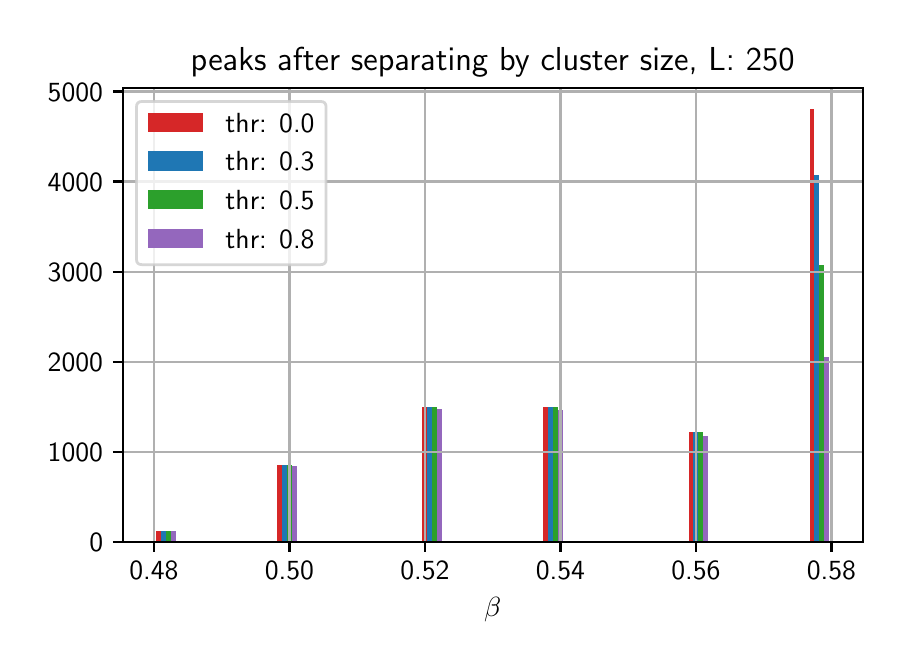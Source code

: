 \begingroup%
\makeatletter%
\begin{pgfpicture}%
\pgfpathrectangle{\pgfpointorigin}{\pgfqpoint{4.275in}{3.071in}}%
\pgfusepath{use as bounding box, clip}%
\begin{pgfscope}%
\pgfsetbuttcap%
\pgfsetmiterjoin%
\definecolor{currentfill}{rgb}{1.0,1.0,1.0}%
\pgfsetfillcolor{currentfill}%
\pgfsetlinewidth{0.0pt}%
\definecolor{currentstroke}{rgb}{1.0,1.0,1.0}%
\pgfsetstrokecolor{currentstroke}%
\pgfsetdash{}{0pt}%
\pgfpathmoveto{\pgfqpoint{0.0in}{0.0in}}%
\pgfpathlineto{\pgfqpoint{4.275in}{0.0in}}%
\pgfpathlineto{\pgfqpoint{4.275in}{3.071in}}%
\pgfpathlineto{\pgfqpoint{0.0in}{3.071in}}%
\pgfpathlineto{\pgfqpoint{0.0in}{0.0in}}%
\pgfpathclose%
\pgfusepath{fill}%
\end{pgfscope}%
\begin{pgfscope}%
\pgfsetbuttcap%
\pgfsetmiterjoin%
\definecolor{currentfill}{rgb}{1.0,1.0,1.0}%
\pgfsetfillcolor{currentfill}%
\pgfsetlinewidth{0.0pt}%
\definecolor{currentstroke}{rgb}{0.0,0.0,0.0}%
\pgfsetstrokecolor{currentstroke}%
\pgfsetstrokeopacity{0.0}%
\pgfsetdash{}{0pt}%
\pgfpathmoveto{\pgfqpoint{0.475in}{0.5in}}%
\pgfpathlineto{\pgfqpoint{4.175in}{0.5in}}%
\pgfpathlineto{\pgfqpoint{4.175in}{2.771in}}%
\pgfpathlineto{\pgfqpoint{0.475in}{2.771in}}%
\pgfpathlineto{\pgfqpoint{0.475in}{0.5in}}%
\pgfpathclose%
\pgfusepath{fill}%
\end{pgfscope}%
\begin{pgfscope}%
\pgfpathrectangle{\pgfqpoint{0.475in}{0.5in}}{\pgfqpoint{3.7in}{2.272in}}%
\pgfusepath{clip}%
\pgfsetbuttcap%
\pgfsetmiterjoin%
\definecolor{currentfill}{rgb}{0.839,0.153,0.157}%
\pgfsetfillcolor{currentfill}%
\pgfsetlinewidth{0.0pt}%
\definecolor{currentstroke}{rgb}{0.0,0.0,0.0}%
\pgfsetstrokecolor{currentstroke}%
\pgfsetstrokeopacity{0.0}%
\pgfsetdash{}{0pt}%
\pgfpathmoveto{\pgfqpoint{0.643in}{0.5in}}%
\pgfpathlineto{\pgfqpoint{0.667in}{0.5in}}%
\pgfpathlineto{\pgfqpoint{0.667in}{0.555in}}%
\pgfpathlineto{\pgfqpoint{0.643in}{0.555in}}%
\pgfpathlineto{\pgfqpoint{0.643in}{0.5in}}%
\pgfpathclose%
\pgfusepath{fill}%
\end{pgfscope}%
\begin{pgfscope}%
\pgfpathrectangle{\pgfqpoint{0.475in}{0.5in}}{\pgfqpoint{3.7in}{2.272in}}%
\pgfusepath{clip}%
\pgfsetbuttcap%
\pgfsetmiterjoin%
\definecolor{currentfill}{rgb}{0.839,0.153,0.157}%
\pgfsetfillcolor{currentfill}%
\pgfsetlinewidth{0.0pt}%
\definecolor{currentstroke}{rgb}{0.0,0.0,0.0}%
\pgfsetstrokecolor{currentstroke}%
\pgfsetstrokeopacity{0.0}%
\pgfsetdash{}{0pt}%
\pgfpathmoveto{\pgfqpoint{0.764in}{0.5in}}%
\pgfpathlineto{\pgfqpoint{0.788in}{0.5in}}%
\pgfpathlineto{\pgfqpoint{0.788in}{0.5in}}%
\pgfpathlineto{\pgfqpoint{0.764in}{0.5in}}%
\pgfpathlineto{\pgfqpoint{0.764in}{0.5in}}%
\pgfpathclose%
\pgfusepath{fill}%
\end{pgfscope}%
\begin{pgfscope}%
\pgfpathrectangle{\pgfqpoint{0.475in}{0.5in}}{\pgfqpoint{3.7in}{2.272in}}%
\pgfusepath{clip}%
\pgfsetbuttcap%
\pgfsetmiterjoin%
\definecolor{currentfill}{rgb}{0.839,0.153,0.157}%
\pgfsetfillcolor{currentfill}%
\pgfsetlinewidth{0.0pt}%
\definecolor{currentstroke}{rgb}{0.0,0.0,0.0}%
\pgfsetstrokecolor{currentstroke}%
\pgfsetstrokeopacity{0.0}%
\pgfsetdash{}{0pt}%
\pgfpathmoveto{\pgfqpoint{0.885in}{0.5in}}%
\pgfpathlineto{\pgfqpoint{0.909in}{0.5in}}%
\pgfpathlineto{\pgfqpoint{0.909in}{0.5in}}%
\pgfpathlineto{\pgfqpoint{0.885in}{0.5in}}%
\pgfpathlineto{\pgfqpoint{0.885in}{0.5in}}%
\pgfpathclose%
\pgfusepath{fill}%
\end{pgfscope}%
\begin{pgfscope}%
\pgfpathrectangle{\pgfqpoint{0.475in}{0.5in}}{\pgfqpoint{3.7in}{2.272in}}%
\pgfusepath{clip}%
\pgfsetbuttcap%
\pgfsetmiterjoin%
\definecolor{currentfill}{rgb}{0.839,0.153,0.157}%
\pgfsetfillcolor{currentfill}%
\pgfsetlinewidth{0.0pt}%
\definecolor{currentstroke}{rgb}{0.0,0.0,0.0}%
\pgfsetstrokecolor{currentstroke}%
\pgfsetstrokeopacity{0.0}%
\pgfsetdash{}{0pt}%
\pgfpathmoveto{\pgfqpoint{1.006in}{0.5in}}%
\pgfpathlineto{\pgfqpoint{1.03in}{0.5in}}%
\pgfpathlineto{\pgfqpoint{1.03in}{0.5in}}%
\pgfpathlineto{\pgfqpoint{1.006in}{0.5in}}%
\pgfpathlineto{\pgfqpoint{1.006in}{0.5in}}%
\pgfpathclose%
\pgfusepath{fill}%
\end{pgfscope}%
\begin{pgfscope}%
\pgfpathrectangle{\pgfqpoint{0.475in}{0.5in}}{\pgfqpoint{3.7in}{2.272in}}%
\pgfusepath{clip}%
\pgfsetbuttcap%
\pgfsetmiterjoin%
\definecolor{currentfill}{rgb}{0.839,0.153,0.157}%
\pgfsetfillcolor{currentfill}%
\pgfsetlinewidth{0.0pt}%
\definecolor{currentstroke}{rgb}{0.0,0.0,0.0}%
\pgfsetstrokecolor{currentstroke}%
\pgfsetstrokeopacity{0.0}%
\pgfsetdash{}{0pt}%
\pgfpathmoveto{\pgfqpoint{1.127in}{0.5in}}%
\pgfpathlineto{\pgfqpoint{1.151in}{0.5in}}%
\pgfpathlineto{\pgfqpoint{1.151in}{0.5in}}%
\pgfpathlineto{\pgfqpoint{1.127in}{0.5in}}%
\pgfpathlineto{\pgfqpoint{1.127in}{0.5in}}%
\pgfpathclose%
\pgfusepath{fill}%
\end{pgfscope}%
\begin{pgfscope}%
\pgfpathrectangle{\pgfqpoint{0.475in}{0.5in}}{\pgfqpoint{3.7in}{2.272in}}%
\pgfusepath{clip}%
\pgfsetbuttcap%
\pgfsetmiterjoin%
\definecolor{currentfill}{rgb}{0.839,0.153,0.157}%
\pgfsetfillcolor{currentfill}%
\pgfsetlinewidth{0.0pt}%
\definecolor{currentstroke}{rgb}{0.0,0.0,0.0}%
\pgfsetstrokecolor{currentstroke}%
\pgfsetstrokeopacity{0.0}%
\pgfsetdash{}{0pt}%
\pgfpathmoveto{\pgfqpoint{1.248in}{0.5in}}%
\pgfpathlineto{\pgfqpoint{1.272in}{0.5in}}%
\pgfpathlineto{\pgfqpoint{1.272in}{0.884in}}%
\pgfpathlineto{\pgfqpoint{1.248in}{0.884in}}%
\pgfpathlineto{\pgfqpoint{1.248in}{0.5in}}%
\pgfpathclose%
\pgfusepath{fill}%
\end{pgfscope}%
\begin{pgfscope}%
\pgfpathrectangle{\pgfqpoint{0.475in}{0.5in}}{\pgfqpoint{3.7in}{2.272in}}%
\pgfusepath{clip}%
\pgfsetbuttcap%
\pgfsetmiterjoin%
\definecolor{currentfill}{rgb}{0.839,0.153,0.157}%
\pgfsetfillcolor{currentfill}%
\pgfsetlinewidth{0.0pt}%
\definecolor{currentstroke}{rgb}{0.0,0.0,0.0}%
\pgfsetstrokecolor{currentstroke}%
\pgfsetstrokeopacity{0.0}%
\pgfsetdash{}{0pt}%
\pgfpathmoveto{\pgfqpoint{1.369in}{0.5in}}%
\pgfpathlineto{\pgfqpoint{1.393in}{0.5in}}%
\pgfpathlineto{\pgfqpoint{1.393in}{0.5in}}%
\pgfpathlineto{\pgfqpoint{1.369in}{0.5in}}%
\pgfpathlineto{\pgfqpoint{1.369in}{0.5in}}%
\pgfpathclose%
\pgfusepath{fill}%
\end{pgfscope}%
\begin{pgfscope}%
\pgfpathrectangle{\pgfqpoint{0.475in}{0.5in}}{\pgfqpoint{3.7in}{2.272in}}%
\pgfusepath{clip}%
\pgfsetbuttcap%
\pgfsetmiterjoin%
\definecolor{currentfill}{rgb}{0.839,0.153,0.157}%
\pgfsetfillcolor{currentfill}%
\pgfsetlinewidth{0.0pt}%
\definecolor{currentstroke}{rgb}{0.0,0.0,0.0}%
\pgfsetstrokecolor{currentstroke}%
\pgfsetstrokeopacity{0.0}%
\pgfsetdash{}{0pt}%
\pgfpathmoveto{\pgfqpoint{1.49in}{0.5in}}%
\pgfpathlineto{\pgfqpoint{1.514in}{0.5in}}%
\pgfpathlineto{\pgfqpoint{1.514in}{0.5in}}%
\pgfpathlineto{\pgfqpoint{1.49in}{0.5in}}%
\pgfpathlineto{\pgfqpoint{1.49in}{0.5in}}%
\pgfpathclose%
\pgfusepath{fill}%
\end{pgfscope}%
\begin{pgfscope}%
\pgfpathrectangle{\pgfqpoint{0.475in}{0.5in}}{\pgfqpoint{3.7in}{2.272in}}%
\pgfusepath{clip}%
\pgfsetbuttcap%
\pgfsetmiterjoin%
\definecolor{currentfill}{rgb}{0.839,0.153,0.157}%
\pgfsetfillcolor{currentfill}%
\pgfsetlinewidth{0.0pt}%
\definecolor{currentstroke}{rgb}{0.0,0.0,0.0}%
\pgfsetstrokecolor{currentstroke}%
\pgfsetstrokeopacity{0.0}%
\pgfsetdash{}{0pt}%
\pgfpathmoveto{\pgfqpoint{1.611in}{0.5in}}%
\pgfpathlineto{\pgfqpoint{1.635in}{0.5in}}%
\pgfpathlineto{\pgfqpoint{1.635in}{0.5in}}%
\pgfpathlineto{\pgfqpoint{1.611in}{0.5in}}%
\pgfpathlineto{\pgfqpoint{1.611in}{0.5in}}%
\pgfpathclose%
\pgfusepath{fill}%
\end{pgfscope}%
\begin{pgfscope}%
\pgfpathrectangle{\pgfqpoint{0.475in}{0.5in}}{\pgfqpoint{3.7in}{2.272in}}%
\pgfusepath{clip}%
\pgfsetbuttcap%
\pgfsetmiterjoin%
\definecolor{currentfill}{rgb}{0.839,0.153,0.157}%
\pgfsetfillcolor{currentfill}%
\pgfsetlinewidth{0.0pt}%
\definecolor{currentstroke}{rgb}{0.0,0.0,0.0}%
\pgfsetstrokecolor{currentstroke}%
\pgfsetstrokeopacity{0.0}%
\pgfsetdash{}{0pt}%
\pgfpathmoveto{\pgfqpoint{1.732in}{0.5in}}%
\pgfpathlineto{\pgfqpoint{1.756in}{0.5in}}%
\pgfpathlineto{\pgfqpoint{1.756in}{0.5in}}%
\pgfpathlineto{\pgfqpoint{1.732in}{0.5in}}%
\pgfpathlineto{\pgfqpoint{1.732in}{0.5in}}%
\pgfpathclose%
\pgfusepath{fill}%
\end{pgfscope}%
\begin{pgfscope}%
\pgfpathrectangle{\pgfqpoint{0.475in}{0.5in}}{\pgfqpoint{3.7in}{2.272in}}%
\pgfusepath{clip}%
\pgfsetbuttcap%
\pgfsetmiterjoin%
\definecolor{currentfill}{rgb}{0.839,0.153,0.157}%
\pgfsetfillcolor{currentfill}%
\pgfsetlinewidth{0.0pt}%
\definecolor{currentstroke}{rgb}{0.0,0.0,0.0}%
\pgfsetstrokecolor{currentstroke}%
\pgfsetstrokeopacity{0.0}%
\pgfsetdash{}{0pt}%
\pgfpathmoveto{\pgfqpoint{1.853in}{0.5in}}%
\pgfpathlineto{\pgfqpoint{1.877in}{0.5in}}%
\pgfpathlineto{\pgfqpoint{1.877in}{0.5in}}%
\pgfpathlineto{\pgfqpoint{1.853in}{0.5in}}%
\pgfpathlineto{\pgfqpoint{1.853in}{0.5in}}%
\pgfpathclose%
\pgfusepath{fill}%
\end{pgfscope}%
\begin{pgfscope}%
\pgfpathrectangle{\pgfqpoint{0.475in}{0.5in}}{\pgfqpoint{3.7in}{2.272in}}%
\pgfusepath{clip}%
\pgfsetbuttcap%
\pgfsetmiterjoin%
\definecolor{currentfill}{rgb}{0.839,0.153,0.157}%
\pgfsetfillcolor{currentfill}%
\pgfsetlinewidth{0.0pt}%
\definecolor{currentstroke}{rgb}{0.0,0.0,0.0}%
\pgfsetstrokecolor{currentstroke}%
\pgfsetstrokeopacity{0.0}%
\pgfsetdash{}{0pt}%
\pgfpathmoveto{\pgfqpoint{1.974in}{0.5in}}%
\pgfpathlineto{\pgfqpoint{1.998in}{0.5in}}%
\pgfpathlineto{\pgfqpoint{1.998in}{1.175in}}%
\pgfpathlineto{\pgfqpoint{1.974in}{1.175in}}%
\pgfpathlineto{\pgfqpoint{1.974in}{0.5in}}%
\pgfpathclose%
\pgfusepath{fill}%
\end{pgfscope}%
\begin{pgfscope}%
\pgfpathrectangle{\pgfqpoint{0.475in}{0.5in}}{\pgfqpoint{3.7in}{2.272in}}%
\pgfusepath{clip}%
\pgfsetbuttcap%
\pgfsetmiterjoin%
\definecolor{currentfill}{rgb}{0.839,0.153,0.157}%
\pgfsetfillcolor{currentfill}%
\pgfsetlinewidth{0.0pt}%
\definecolor{currentstroke}{rgb}{0.0,0.0,0.0}%
\pgfsetstrokecolor{currentstroke}%
\pgfsetstrokeopacity{0.0}%
\pgfsetdash{}{0pt}%
\pgfpathmoveto{\pgfqpoint{2.095in}{0.5in}}%
\pgfpathlineto{\pgfqpoint{2.119in}{0.5in}}%
\pgfpathlineto{\pgfqpoint{2.119in}{0.5in}}%
\pgfpathlineto{\pgfqpoint{2.095in}{0.5in}}%
\pgfpathlineto{\pgfqpoint{2.095in}{0.5in}}%
\pgfpathclose%
\pgfusepath{fill}%
\end{pgfscope}%
\begin{pgfscope}%
\pgfpathrectangle{\pgfqpoint{0.475in}{0.5in}}{\pgfqpoint{3.7in}{2.272in}}%
\pgfusepath{clip}%
\pgfsetbuttcap%
\pgfsetmiterjoin%
\definecolor{currentfill}{rgb}{0.839,0.153,0.157}%
\pgfsetfillcolor{currentfill}%
\pgfsetlinewidth{0.0pt}%
\definecolor{currentstroke}{rgb}{0.0,0.0,0.0}%
\pgfsetstrokecolor{currentstroke}%
\pgfsetstrokeopacity{0.0}%
\pgfsetdash{}{0pt}%
\pgfpathmoveto{\pgfqpoint{2.216in}{0.5in}}%
\pgfpathlineto{\pgfqpoint{2.24in}{0.5in}}%
\pgfpathlineto{\pgfqpoint{2.24in}{0.5in}}%
\pgfpathlineto{\pgfqpoint{2.216in}{0.5in}}%
\pgfpathlineto{\pgfqpoint{2.216in}{0.5in}}%
\pgfpathclose%
\pgfusepath{fill}%
\end{pgfscope}%
\begin{pgfscope}%
\pgfpathrectangle{\pgfqpoint{0.475in}{0.5in}}{\pgfqpoint{3.7in}{2.272in}}%
\pgfusepath{clip}%
\pgfsetbuttcap%
\pgfsetmiterjoin%
\definecolor{currentfill}{rgb}{0.839,0.153,0.157}%
\pgfsetfillcolor{currentfill}%
\pgfsetlinewidth{0.0pt}%
\definecolor{currentstroke}{rgb}{0.0,0.0,0.0}%
\pgfsetstrokecolor{currentstroke}%
\pgfsetstrokeopacity{0.0}%
\pgfsetdash{}{0pt}%
\pgfpathmoveto{\pgfqpoint{2.337in}{0.5in}}%
\pgfpathlineto{\pgfqpoint{2.361in}{0.5in}}%
\pgfpathlineto{\pgfqpoint{2.361in}{0.5in}}%
\pgfpathlineto{\pgfqpoint{2.337in}{0.5in}}%
\pgfpathlineto{\pgfqpoint{2.337in}{0.5in}}%
\pgfpathclose%
\pgfusepath{fill}%
\end{pgfscope}%
\begin{pgfscope}%
\pgfpathrectangle{\pgfqpoint{0.475in}{0.5in}}{\pgfqpoint{3.7in}{2.272in}}%
\pgfusepath{clip}%
\pgfsetbuttcap%
\pgfsetmiterjoin%
\definecolor{currentfill}{rgb}{0.839,0.153,0.157}%
\pgfsetfillcolor{currentfill}%
\pgfsetlinewidth{0.0pt}%
\definecolor{currentstroke}{rgb}{0.0,0.0,0.0}%
\pgfsetstrokecolor{currentstroke}%
\pgfsetstrokeopacity{0.0}%
\pgfsetdash{}{0pt}%
\pgfpathmoveto{\pgfqpoint{2.458in}{0.5in}}%
\pgfpathlineto{\pgfqpoint{2.482in}{0.5in}}%
\pgfpathlineto{\pgfqpoint{2.482in}{0.5in}}%
\pgfpathlineto{\pgfqpoint{2.458in}{0.5in}}%
\pgfpathlineto{\pgfqpoint{2.458in}{0.5in}}%
\pgfpathclose%
\pgfusepath{fill}%
\end{pgfscope}%
\begin{pgfscope}%
\pgfpathrectangle{\pgfqpoint{0.475in}{0.5in}}{\pgfqpoint{3.7in}{2.272in}}%
\pgfusepath{clip}%
\pgfsetbuttcap%
\pgfsetmiterjoin%
\definecolor{currentfill}{rgb}{0.839,0.153,0.157}%
\pgfsetfillcolor{currentfill}%
\pgfsetlinewidth{0.0pt}%
\definecolor{currentstroke}{rgb}{0.0,0.0,0.0}%
\pgfsetstrokecolor{currentstroke}%
\pgfsetstrokeopacity{0.0}%
\pgfsetdash{}{0pt}%
\pgfpathmoveto{\pgfqpoint{2.579in}{0.5in}}%
\pgfpathlineto{\pgfqpoint{2.603in}{0.5in}}%
\pgfpathlineto{\pgfqpoint{2.603in}{1.176in}}%
\pgfpathlineto{\pgfqpoint{2.579in}{1.176in}}%
\pgfpathlineto{\pgfqpoint{2.579in}{0.5in}}%
\pgfpathclose%
\pgfusepath{fill}%
\end{pgfscope}%
\begin{pgfscope}%
\pgfpathrectangle{\pgfqpoint{0.475in}{0.5in}}{\pgfqpoint{3.7in}{2.272in}}%
\pgfusepath{clip}%
\pgfsetbuttcap%
\pgfsetmiterjoin%
\definecolor{currentfill}{rgb}{0.839,0.153,0.157}%
\pgfsetfillcolor{currentfill}%
\pgfsetlinewidth{0.0pt}%
\definecolor{currentstroke}{rgb}{0.0,0.0,0.0}%
\pgfsetstrokecolor{currentstroke}%
\pgfsetstrokeopacity{0.0}%
\pgfsetdash{}{0pt}%
\pgfpathmoveto{\pgfqpoint{2.7in}{0.5in}}%
\pgfpathlineto{\pgfqpoint{2.724in}{0.5in}}%
\pgfpathlineto{\pgfqpoint{2.724in}{0.5in}}%
\pgfpathlineto{\pgfqpoint{2.7in}{0.5in}}%
\pgfpathlineto{\pgfqpoint{2.7in}{0.5in}}%
\pgfpathclose%
\pgfusepath{fill}%
\end{pgfscope}%
\begin{pgfscope}%
\pgfpathrectangle{\pgfqpoint{0.475in}{0.5in}}{\pgfqpoint{3.7in}{2.272in}}%
\pgfusepath{clip}%
\pgfsetbuttcap%
\pgfsetmiterjoin%
\definecolor{currentfill}{rgb}{0.839,0.153,0.157}%
\pgfsetfillcolor{currentfill}%
\pgfsetlinewidth{0.0pt}%
\definecolor{currentstroke}{rgb}{0.0,0.0,0.0}%
\pgfsetstrokecolor{currentstroke}%
\pgfsetstrokeopacity{0.0}%
\pgfsetdash{}{0pt}%
\pgfpathmoveto{\pgfqpoint{2.821in}{0.5in}}%
\pgfpathlineto{\pgfqpoint{2.845in}{0.5in}}%
\pgfpathlineto{\pgfqpoint{2.845in}{0.5in}}%
\pgfpathlineto{\pgfqpoint{2.821in}{0.5in}}%
\pgfpathlineto{\pgfqpoint{2.821in}{0.5in}}%
\pgfpathclose%
\pgfusepath{fill}%
\end{pgfscope}%
\begin{pgfscope}%
\pgfpathrectangle{\pgfqpoint{0.475in}{0.5in}}{\pgfqpoint{3.7in}{2.272in}}%
\pgfusepath{clip}%
\pgfsetbuttcap%
\pgfsetmiterjoin%
\definecolor{currentfill}{rgb}{0.839,0.153,0.157}%
\pgfsetfillcolor{currentfill}%
\pgfsetlinewidth{0.0pt}%
\definecolor{currentstroke}{rgb}{0.0,0.0,0.0}%
\pgfsetstrokecolor{currentstroke}%
\pgfsetstrokeopacity{0.0}%
\pgfsetdash{}{0pt}%
\pgfpathmoveto{\pgfqpoint{2.942in}{0.5in}}%
\pgfpathlineto{\pgfqpoint{2.966in}{0.5in}}%
\pgfpathlineto{\pgfqpoint{2.966in}{0.5in}}%
\pgfpathlineto{\pgfqpoint{2.942in}{0.5in}}%
\pgfpathlineto{\pgfqpoint{2.942in}{0.5in}}%
\pgfpathclose%
\pgfusepath{fill}%
\end{pgfscope}%
\begin{pgfscope}%
\pgfpathrectangle{\pgfqpoint{0.475in}{0.5in}}{\pgfqpoint{3.7in}{2.272in}}%
\pgfusepath{clip}%
\pgfsetbuttcap%
\pgfsetmiterjoin%
\definecolor{currentfill}{rgb}{0.839,0.153,0.157}%
\pgfsetfillcolor{currentfill}%
\pgfsetlinewidth{0.0pt}%
\definecolor{currentstroke}{rgb}{0.0,0.0,0.0}%
\pgfsetstrokecolor{currentstroke}%
\pgfsetstrokeopacity{0.0}%
\pgfsetdash{}{0pt}%
\pgfpathmoveto{\pgfqpoint{3.063in}{0.5in}}%
\pgfpathlineto{\pgfqpoint{3.087in}{0.5in}}%
\pgfpathlineto{\pgfqpoint{3.087in}{0.5in}}%
\pgfpathlineto{\pgfqpoint{3.063in}{0.5in}}%
\pgfpathlineto{\pgfqpoint{3.063in}{0.5in}}%
\pgfpathclose%
\pgfusepath{fill}%
\end{pgfscope}%
\begin{pgfscope}%
\pgfpathrectangle{\pgfqpoint{0.475in}{0.5in}}{\pgfqpoint{3.7in}{2.272in}}%
\pgfusepath{clip}%
\pgfsetbuttcap%
\pgfsetmiterjoin%
\definecolor{currentfill}{rgb}{0.839,0.153,0.157}%
\pgfsetfillcolor{currentfill}%
\pgfsetlinewidth{0.0pt}%
\definecolor{currentstroke}{rgb}{0.0,0.0,0.0}%
\pgfsetstrokecolor{currentstroke}%
\pgfsetstrokeopacity{0.0}%
\pgfsetdash{}{0pt}%
\pgfpathmoveto{\pgfqpoint{3.184in}{0.5in}}%
\pgfpathlineto{\pgfqpoint{3.208in}{0.5in}}%
\pgfpathlineto{\pgfqpoint{3.208in}{0.5in}}%
\pgfpathlineto{\pgfqpoint{3.184in}{0.5in}}%
\pgfpathlineto{\pgfqpoint{3.184in}{0.5in}}%
\pgfpathclose%
\pgfusepath{fill}%
\end{pgfscope}%
\begin{pgfscope}%
\pgfpathrectangle{\pgfqpoint{0.475in}{0.5in}}{\pgfqpoint{3.7in}{2.272in}}%
\pgfusepath{clip}%
\pgfsetbuttcap%
\pgfsetmiterjoin%
\definecolor{currentfill}{rgb}{0.839,0.153,0.157}%
\pgfsetfillcolor{currentfill}%
\pgfsetlinewidth{0.0pt}%
\definecolor{currentstroke}{rgb}{0.0,0.0,0.0}%
\pgfsetstrokecolor{currentstroke}%
\pgfsetstrokeopacity{0.0}%
\pgfsetdash{}{0pt}%
\pgfpathmoveto{\pgfqpoint{3.305in}{0.5in}}%
\pgfpathlineto{\pgfqpoint{3.329in}{0.5in}}%
\pgfpathlineto{\pgfqpoint{3.329in}{1.05in}}%
\pgfpathlineto{\pgfqpoint{3.305in}{1.05in}}%
\pgfpathlineto{\pgfqpoint{3.305in}{0.5in}}%
\pgfpathclose%
\pgfusepath{fill}%
\end{pgfscope}%
\begin{pgfscope}%
\pgfpathrectangle{\pgfqpoint{0.475in}{0.5in}}{\pgfqpoint{3.7in}{2.272in}}%
\pgfusepath{clip}%
\pgfsetbuttcap%
\pgfsetmiterjoin%
\definecolor{currentfill}{rgb}{0.839,0.153,0.157}%
\pgfsetfillcolor{currentfill}%
\pgfsetlinewidth{0.0pt}%
\definecolor{currentstroke}{rgb}{0.0,0.0,0.0}%
\pgfsetstrokecolor{currentstroke}%
\pgfsetstrokeopacity{0.0}%
\pgfsetdash{}{0pt}%
\pgfpathmoveto{\pgfqpoint{3.426in}{0.5in}}%
\pgfpathlineto{\pgfqpoint{3.45in}{0.5in}}%
\pgfpathlineto{\pgfqpoint{3.45in}{0.5in}}%
\pgfpathlineto{\pgfqpoint{3.426in}{0.5in}}%
\pgfpathlineto{\pgfqpoint{3.426in}{0.5in}}%
\pgfpathclose%
\pgfusepath{fill}%
\end{pgfscope}%
\begin{pgfscope}%
\pgfpathrectangle{\pgfqpoint{0.475in}{0.5in}}{\pgfqpoint{3.7in}{2.272in}}%
\pgfusepath{clip}%
\pgfsetbuttcap%
\pgfsetmiterjoin%
\definecolor{currentfill}{rgb}{0.839,0.153,0.157}%
\pgfsetfillcolor{currentfill}%
\pgfsetlinewidth{0.0pt}%
\definecolor{currentstroke}{rgb}{0.0,0.0,0.0}%
\pgfsetstrokecolor{currentstroke}%
\pgfsetstrokeopacity{0.0}%
\pgfsetdash{}{0pt}%
\pgfpathmoveto{\pgfqpoint{3.547in}{0.5in}}%
\pgfpathlineto{\pgfqpoint{3.571in}{0.5in}}%
\pgfpathlineto{\pgfqpoint{3.571in}{0.5in}}%
\pgfpathlineto{\pgfqpoint{3.547in}{0.5in}}%
\pgfpathlineto{\pgfqpoint{3.547in}{0.5in}}%
\pgfpathclose%
\pgfusepath{fill}%
\end{pgfscope}%
\begin{pgfscope}%
\pgfpathrectangle{\pgfqpoint{0.475in}{0.5in}}{\pgfqpoint{3.7in}{2.272in}}%
\pgfusepath{clip}%
\pgfsetbuttcap%
\pgfsetmiterjoin%
\definecolor{currentfill}{rgb}{0.839,0.153,0.157}%
\pgfsetfillcolor{currentfill}%
\pgfsetlinewidth{0.0pt}%
\definecolor{currentstroke}{rgb}{0.0,0.0,0.0}%
\pgfsetstrokecolor{currentstroke}%
\pgfsetstrokeopacity{0.0}%
\pgfsetdash{}{0pt}%
\pgfpathmoveto{\pgfqpoint{3.668in}{0.5in}}%
\pgfpathlineto{\pgfqpoint{3.692in}{0.5in}}%
\pgfpathlineto{\pgfqpoint{3.692in}{0.5in}}%
\pgfpathlineto{\pgfqpoint{3.668in}{0.5in}}%
\pgfpathlineto{\pgfqpoint{3.668in}{0.5in}}%
\pgfpathclose%
\pgfusepath{fill}%
\end{pgfscope}%
\begin{pgfscope}%
\pgfpathrectangle{\pgfqpoint{0.475in}{0.5in}}{\pgfqpoint{3.7in}{2.272in}}%
\pgfusepath{clip}%
\pgfsetbuttcap%
\pgfsetmiterjoin%
\definecolor{currentfill}{rgb}{0.839,0.153,0.157}%
\pgfsetfillcolor{currentfill}%
\pgfsetlinewidth{0.0pt}%
\definecolor{currentstroke}{rgb}{0.0,0.0,0.0}%
\pgfsetstrokecolor{currentstroke}%
\pgfsetstrokeopacity{0.0}%
\pgfsetdash{}{0pt}%
\pgfpathmoveto{\pgfqpoint{3.789in}{0.5in}}%
\pgfpathlineto{\pgfqpoint{3.813in}{0.5in}}%
\pgfpathlineto{\pgfqpoint{3.813in}{0.5in}}%
\pgfpathlineto{\pgfqpoint{3.789in}{0.5in}}%
\pgfpathlineto{\pgfqpoint{3.789in}{0.5in}}%
\pgfpathclose%
\pgfusepath{fill}%
\end{pgfscope}%
\begin{pgfscope}%
\pgfpathrectangle{\pgfqpoint{0.475in}{0.5in}}{\pgfqpoint{3.7in}{2.272in}}%
\pgfusepath{clip}%
\pgfsetbuttcap%
\pgfsetmiterjoin%
\definecolor{currentfill}{rgb}{0.839,0.153,0.157}%
\pgfsetfillcolor{currentfill}%
\pgfsetlinewidth{0.0pt}%
\definecolor{currentstroke}{rgb}{0.0,0.0,0.0}%
\pgfsetstrokecolor{currentstroke}%
\pgfsetstrokeopacity{0.0}%
\pgfsetdash{}{0pt}%
\pgfpathmoveto{\pgfqpoint{3.91in}{0.5in}}%
\pgfpathlineto{\pgfqpoint{3.934in}{0.5in}}%
\pgfpathlineto{\pgfqpoint{3.934in}{2.663in}}%
\pgfpathlineto{\pgfqpoint{3.91in}{2.663in}}%
\pgfpathlineto{\pgfqpoint{3.91in}{0.5in}}%
\pgfpathclose%
\pgfusepath{fill}%
\end{pgfscope}%
\begin{pgfscope}%
\pgfpathrectangle{\pgfqpoint{0.475in}{0.5in}}{\pgfqpoint{3.7in}{2.272in}}%
\pgfusepath{clip}%
\pgfsetbuttcap%
\pgfsetmiterjoin%
\definecolor{currentfill}{rgb}{0.122,0.467,0.706}%
\pgfsetfillcolor{currentfill}%
\pgfsetlinewidth{0.0pt}%
\definecolor{currentstroke}{rgb}{0.0,0.0,0.0}%
\pgfsetstrokecolor{currentstroke}%
\pgfsetstrokeopacity{0.0}%
\pgfsetdash{}{0pt}%
\pgfpathmoveto{\pgfqpoint{0.667in}{0.5in}}%
\pgfpathlineto{\pgfqpoint{0.692in}{0.5in}}%
\pgfpathlineto{\pgfqpoint{0.692in}{0.555in}}%
\pgfpathlineto{\pgfqpoint{0.667in}{0.555in}}%
\pgfpathlineto{\pgfqpoint{0.667in}{0.5in}}%
\pgfpathclose%
\pgfusepath{fill}%
\end{pgfscope}%
\begin{pgfscope}%
\pgfpathrectangle{\pgfqpoint{0.475in}{0.5in}}{\pgfqpoint{3.7in}{2.272in}}%
\pgfusepath{clip}%
\pgfsetbuttcap%
\pgfsetmiterjoin%
\definecolor{currentfill}{rgb}{0.122,0.467,0.706}%
\pgfsetfillcolor{currentfill}%
\pgfsetlinewidth{0.0pt}%
\definecolor{currentstroke}{rgb}{0.0,0.0,0.0}%
\pgfsetstrokecolor{currentstroke}%
\pgfsetstrokeopacity{0.0}%
\pgfsetdash{}{0pt}%
\pgfpathmoveto{\pgfqpoint{0.788in}{0.5in}}%
\pgfpathlineto{\pgfqpoint{0.813in}{0.5in}}%
\pgfpathlineto{\pgfqpoint{0.813in}{0.5in}}%
\pgfpathlineto{\pgfqpoint{0.788in}{0.5in}}%
\pgfpathlineto{\pgfqpoint{0.788in}{0.5in}}%
\pgfpathclose%
\pgfusepath{fill}%
\end{pgfscope}%
\begin{pgfscope}%
\pgfpathrectangle{\pgfqpoint{0.475in}{0.5in}}{\pgfqpoint{3.7in}{2.272in}}%
\pgfusepath{clip}%
\pgfsetbuttcap%
\pgfsetmiterjoin%
\definecolor{currentfill}{rgb}{0.122,0.467,0.706}%
\pgfsetfillcolor{currentfill}%
\pgfsetlinewidth{0.0pt}%
\definecolor{currentstroke}{rgb}{0.0,0.0,0.0}%
\pgfsetstrokecolor{currentstroke}%
\pgfsetstrokeopacity{0.0}%
\pgfsetdash{}{0pt}%
\pgfpathmoveto{\pgfqpoint{0.909in}{0.5in}}%
\pgfpathlineto{\pgfqpoint{0.934in}{0.5in}}%
\pgfpathlineto{\pgfqpoint{0.934in}{0.5in}}%
\pgfpathlineto{\pgfqpoint{0.909in}{0.5in}}%
\pgfpathlineto{\pgfqpoint{0.909in}{0.5in}}%
\pgfpathclose%
\pgfusepath{fill}%
\end{pgfscope}%
\begin{pgfscope}%
\pgfpathrectangle{\pgfqpoint{0.475in}{0.5in}}{\pgfqpoint{3.7in}{2.272in}}%
\pgfusepath{clip}%
\pgfsetbuttcap%
\pgfsetmiterjoin%
\definecolor{currentfill}{rgb}{0.122,0.467,0.706}%
\pgfsetfillcolor{currentfill}%
\pgfsetlinewidth{0.0pt}%
\definecolor{currentstroke}{rgb}{0.0,0.0,0.0}%
\pgfsetstrokecolor{currentstroke}%
\pgfsetstrokeopacity{0.0}%
\pgfsetdash{}{0pt}%
\pgfpathmoveto{\pgfqpoint{1.03in}{0.5in}}%
\pgfpathlineto{\pgfqpoint{1.055in}{0.5in}}%
\pgfpathlineto{\pgfqpoint{1.055in}{0.5in}}%
\pgfpathlineto{\pgfqpoint{1.03in}{0.5in}}%
\pgfpathlineto{\pgfqpoint{1.03in}{0.5in}}%
\pgfpathclose%
\pgfusepath{fill}%
\end{pgfscope}%
\begin{pgfscope}%
\pgfpathrectangle{\pgfqpoint{0.475in}{0.5in}}{\pgfqpoint{3.7in}{2.272in}}%
\pgfusepath{clip}%
\pgfsetbuttcap%
\pgfsetmiterjoin%
\definecolor{currentfill}{rgb}{0.122,0.467,0.706}%
\pgfsetfillcolor{currentfill}%
\pgfsetlinewidth{0.0pt}%
\definecolor{currentstroke}{rgb}{0.0,0.0,0.0}%
\pgfsetstrokecolor{currentstroke}%
\pgfsetstrokeopacity{0.0}%
\pgfsetdash{}{0pt}%
\pgfpathmoveto{\pgfqpoint{1.151in}{0.5in}}%
\pgfpathlineto{\pgfqpoint{1.175in}{0.5in}}%
\pgfpathlineto{\pgfqpoint{1.175in}{0.5in}}%
\pgfpathlineto{\pgfqpoint{1.151in}{0.5in}}%
\pgfpathlineto{\pgfqpoint{1.151in}{0.5in}}%
\pgfpathclose%
\pgfusepath{fill}%
\end{pgfscope}%
\begin{pgfscope}%
\pgfpathrectangle{\pgfqpoint{0.475in}{0.5in}}{\pgfqpoint{3.7in}{2.272in}}%
\pgfusepath{clip}%
\pgfsetbuttcap%
\pgfsetmiterjoin%
\definecolor{currentfill}{rgb}{0.122,0.467,0.706}%
\pgfsetfillcolor{currentfill}%
\pgfsetlinewidth{0.0pt}%
\definecolor{currentstroke}{rgb}{0.0,0.0,0.0}%
\pgfsetstrokecolor{currentstroke}%
\pgfsetstrokeopacity{0.0}%
\pgfsetdash{}{0pt}%
\pgfpathmoveto{\pgfqpoint{1.272in}{0.5in}}%
\pgfpathlineto{\pgfqpoint{1.296in}{0.5in}}%
\pgfpathlineto{\pgfqpoint{1.296in}{0.884in}}%
\pgfpathlineto{\pgfqpoint{1.272in}{0.884in}}%
\pgfpathlineto{\pgfqpoint{1.272in}{0.5in}}%
\pgfpathclose%
\pgfusepath{fill}%
\end{pgfscope}%
\begin{pgfscope}%
\pgfpathrectangle{\pgfqpoint{0.475in}{0.5in}}{\pgfqpoint{3.7in}{2.272in}}%
\pgfusepath{clip}%
\pgfsetbuttcap%
\pgfsetmiterjoin%
\definecolor{currentfill}{rgb}{0.122,0.467,0.706}%
\pgfsetfillcolor{currentfill}%
\pgfsetlinewidth{0.0pt}%
\definecolor{currentstroke}{rgb}{0.0,0.0,0.0}%
\pgfsetstrokecolor{currentstroke}%
\pgfsetstrokeopacity{0.0}%
\pgfsetdash{}{0pt}%
\pgfpathmoveto{\pgfqpoint{1.393in}{0.5in}}%
\pgfpathlineto{\pgfqpoint{1.417in}{0.5in}}%
\pgfpathlineto{\pgfqpoint{1.417in}{0.5in}}%
\pgfpathlineto{\pgfqpoint{1.393in}{0.5in}}%
\pgfpathlineto{\pgfqpoint{1.393in}{0.5in}}%
\pgfpathclose%
\pgfusepath{fill}%
\end{pgfscope}%
\begin{pgfscope}%
\pgfpathrectangle{\pgfqpoint{0.475in}{0.5in}}{\pgfqpoint{3.7in}{2.272in}}%
\pgfusepath{clip}%
\pgfsetbuttcap%
\pgfsetmiterjoin%
\definecolor{currentfill}{rgb}{0.122,0.467,0.706}%
\pgfsetfillcolor{currentfill}%
\pgfsetlinewidth{0.0pt}%
\definecolor{currentstroke}{rgb}{0.0,0.0,0.0}%
\pgfsetstrokecolor{currentstroke}%
\pgfsetstrokeopacity{0.0}%
\pgfsetdash{}{0pt}%
\pgfpathmoveto{\pgfqpoint{1.514in}{0.5in}}%
\pgfpathlineto{\pgfqpoint{1.538in}{0.5in}}%
\pgfpathlineto{\pgfqpoint{1.538in}{0.5in}}%
\pgfpathlineto{\pgfqpoint{1.514in}{0.5in}}%
\pgfpathlineto{\pgfqpoint{1.514in}{0.5in}}%
\pgfpathclose%
\pgfusepath{fill}%
\end{pgfscope}%
\begin{pgfscope}%
\pgfpathrectangle{\pgfqpoint{0.475in}{0.5in}}{\pgfqpoint{3.7in}{2.272in}}%
\pgfusepath{clip}%
\pgfsetbuttcap%
\pgfsetmiterjoin%
\definecolor{currentfill}{rgb}{0.122,0.467,0.706}%
\pgfsetfillcolor{currentfill}%
\pgfsetlinewidth{0.0pt}%
\definecolor{currentstroke}{rgb}{0.0,0.0,0.0}%
\pgfsetstrokecolor{currentstroke}%
\pgfsetstrokeopacity{0.0}%
\pgfsetdash{}{0pt}%
\pgfpathmoveto{\pgfqpoint{1.635in}{0.5in}}%
\pgfpathlineto{\pgfqpoint{1.659in}{0.5in}}%
\pgfpathlineto{\pgfqpoint{1.659in}{0.5in}}%
\pgfpathlineto{\pgfqpoint{1.635in}{0.5in}}%
\pgfpathlineto{\pgfqpoint{1.635in}{0.5in}}%
\pgfpathclose%
\pgfusepath{fill}%
\end{pgfscope}%
\begin{pgfscope}%
\pgfpathrectangle{\pgfqpoint{0.475in}{0.5in}}{\pgfqpoint{3.7in}{2.272in}}%
\pgfusepath{clip}%
\pgfsetbuttcap%
\pgfsetmiterjoin%
\definecolor{currentfill}{rgb}{0.122,0.467,0.706}%
\pgfsetfillcolor{currentfill}%
\pgfsetlinewidth{0.0pt}%
\definecolor{currentstroke}{rgb}{0.0,0.0,0.0}%
\pgfsetstrokecolor{currentstroke}%
\pgfsetstrokeopacity{0.0}%
\pgfsetdash{}{0pt}%
\pgfpathmoveto{\pgfqpoint{1.756in}{0.5in}}%
\pgfpathlineto{\pgfqpoint{1.78in}{0.5in}}%
\pgfpathlineto{\pgfqpoint{1.78in}{0.5in}}%
\pgfpathlineto{\pgfqpoint{1.756in}{0.5in}}%
\pgfpathlineto{\pgfqpoint{1.756in}{0.5in}}%
\pgfpathclose%
\pgfusepath{fill}%
\end{pgfscope}%
\begin{pgfscope}%
\pgfpathrectangle{\pgfqpoint{0.475in}{0.5in}}{\pgfqpoint{3.7in}{2.272in}}%
\pgfusepath{clip}%
\pgfsetbuttcap%
\pgfsetmiterjoin%
\definecolor{currentfill}{rgb}{0.122,0.467,0.706}%
\pgfsetfillcolor{currentfill}%
\pgfsetlinewidth{0.0pt}%
\definecolor{currentstroke}{rgb}{0.0,0.0,0.0}%
\pgfsetstrokecolor{currentstroke}%
\pgfsetstrokeopacity{0.0}%
\pgfsetdash{}{0pt}%
\pgfpathmoveto{\pgfqpoint{1.877in}{0.5in}}%
\pgfpathlineto{\pgfqpoint{1.901in}{0.5in}}%
\pgfpathlineto{\pgfqpoint{1.901in}{0.5in}}%
\pgfpathlineto{\pgfqpoint{1.877in}{0.5in}}%
\pgfpathlineto{\pgfqpoint{1.877in}{0.5in}}%
\pgfpathclose%
\pgfusepath{fill}%
\end{pgfscope}%
\begin{pgfscope}%
\pgfpathrectangle{\pgfqpoint{0.475in}{0.5in}}{\pgfqpoint{3.7in}{2.272in}}%
\pgfusepath{clip}%
\pgfsetbuttcap%
\pgfsetmiterjoin%
\definecolor{currentfill}{rgb}{0.122,0.467,0.706}%
\pgfsetfillcolor{currentfill}%
\pgfsetlinewidth{0.0pt}%
\definecolor{currentstroke}{rgb}{0.0,0.0,0.0}%
\pgfsetstrokecolor{currentstroke}%
\pgfsetstrokeopacity{0.0}%
\pgfsetdash{}{0pt}%
\pgfpathmoveto{\pgfqpoint{1.998in}{0.5in}}%
\pgfpathlineto{\pgfqpoint{2.022in}{0.5in}}%
\pgfpathlineto{\pgfqpoint{2.022in}{1.175in}}%
\pgfpathlineto{\pgfqpoint{1.998in}{1.175in}}%
\pgfpathlineto{\pgfqpoint{1.998in}{0.5in}}%
\pgfpathclose%
\pgfusepath{fill}%
\end{pgfscope}%
\begin{pgfscope}%
\pgfpathrectangle{\pgfqpoint{0.475in}{0.5in}}{\pgfqpoint{3.7in}{2.272in}}%
\pgfusepath{clip}%
\pgfsetbuttcap%
\pgfsetmiterjoin%
\definecolor{currentfill}{rgb}{0.122,0.467,0.706}%
\pgfsetfillcolor{currentfill}%
\pgfsetlinewidth{0.0pt}%
\definecolor{currentstroke}{rgb}{0.0,0.0,0.0}%
\pgfsetstrokecolor{currentstroke}%
\pgfsetstrokeopacity{0.0}%
\pgfsetdash{}{0pt}%
\pgfpathmoveto{\pgfqpoint{2.119in}{0.5in}}%
\pgfpathlineto{\pgfqpoint{2.143in}{0.5in}}%
\pgfpathlineto{\pgfqpoint{2.143in}{0.5in}}%
\pgfpathlineto{\pgfqpoint{2.119in}{0.5in}}%
\pgfpathlineto{\pgfqpoint{2.119in}{0.5in}}%
\pgfpathclose%
\pgfusepath{fill}%
\end{pgfscope}%
\begin{pgfscope}%
\pgfpathrectangle{\pgfqpoint{0.475in}{0.5in}}{\pgfqpoint{3.7in}{2.272in}}%
\pgfusepath{clip}%
\pgfsetbuttcap%
\pgfsetmiterjoin%
\definecolor{currentfill}{rgb}{0.122,0.467,0.706}%
\pgfsetfillcolor{currentfill}%
\pgfsetlinewidth{0.0pt}%
\definecolor{currentstroke}{rgb}{0.0,0.0,0.0}%
\pgfsetstrokecolor{currentstroke}%
\pgfsetstrokeopacity{0.0}%
\pgfsetdash{}{0pt}%
\pgfpathmoveto{\pgfqpoint{2.24in}{0.5in}}%
\pgfpathlineto{\pgfqpoint{2.264in}{0.5in}}%
\pgfpathlineto{\pgfqpoint{2.264in}{0.5in}}%
\pgfpathlineto{\pgfqpoint{2.24in}{0.5in}}%
\pgfpathlineto{\pgfqpoint{2.24in}{0.5in}}%
\pgfpathclose%
\pgfusepath{fill}%
\end{pgfscope}%
\begin{pgfscope}%
\pgfpathrectangle{\pgfqpoint{0.475in}{0.5in}}{\pgfqpoint{3.7in}{2.272in}}%
\pgfusepath{clip}%
\pgfsetbuttcap%
\pgfsetmiterjoin%
\definecolor{currentfill}{rgb}{0.122,0.467,0.706}%
\pgfsetfillcolor{currentfill}%
\pgfsetlinewidth{0.0pt}%
\definecolor{currentstroke}{rgb}{0.0,0.0,0.0}%
\pgfsetstrokecolor{currentstroke}%
\pgfsetstrokeopacity{0.0}%
\pgfsetdash{}{0pt}%
\pgfpathmoveto{\pgfqpoint{2.361in}{0.5in}}%
\pgfpathlineto{\pgfqpoint{2.385in}{0.5in}}%
\pgfpathlineto{\pgfqpoint{2.385in}{0.5in}}%
\pgfpathlineto{\pgfqpoint{2.361in}{0.5in}}%
\pgfpathlineto{\pgfqpoint{2.361in}{0.5in}}%
\pgfpathclose%
\pgfusepath{fill}%
\end{pgfscope}%
\begin{pgfscope}%
\pgfpathrectangle{\pgfqpoint{0.475in}{0.5in}}{\pgfqpoint{3.7in}{2.272in}}%
\pgfusepath{clip}%
\pgfsetbuttcap%
\pgfsetmiterjoin%
\definecolor{currentfill}{rgb}{0.122,0.467,0.706}%
\pgfsetfillcolor{currentfill}%
\pgfsetlinewidth{0.0pt}%
\definecolor{currentstroke}{rgb}{0.0,0.0,0.0}%
\pgfsetstrokecolor{currentstroke}%
\pgfsetstrokeopacity{0.0}%
\pgfsetdash{}{0pt}%
\pgfpathmoveto{\pgfqpoint{2.482in}{0.5in}}%
\pgfpathlineto{\pgfqpoint{2.506in}{0.5in}}%
\pgfpathlineto{\pgfqpoint{2.506in}{0.5in}}%
\pgfpathlineto{\pgfqpoint{2.482in}{0.5in}}%
\pgfpathlineto{\pgfqpoint{2.482in}{0.5in}}%
\pgfpathclose%
\pgfusepath{fill}%
\end{pgfscope}%
\begin{pgfscope}%
\pgfpathrectangle{\pgfqpoint{0.475in}{0.5in}}{\pgfqpoint{3.7in}{2.272in}}%
\pgfusepath{clip}%
\pgfsetbuttcap%
\pgfsetmiterjoin%
\definecolor{currentfill}{rgb}{0.122,0.467,0.706}%
\pgfsetfillcolor{currentfill}%
\pgfsetlinewidth{0.0pt}%
\definecolor{currentstroke}{rgb}{0.0,0.0,0.0}%
\pgfsetstrokecolor{currentstroke}%
\pgfsetstrokeopacity{0.0}%
\pgfsetdash{}{0pt}%
\pgfpathmoveto{\pgfqpoint{2.603in}{0.5in}}%
\pgfpathlineto{\pgfqpoint{2.627in}{0.5in}}%
\pgfpathlineto{\pgfqpoint{2.627in}{1.176in}}%
\pgfpathlineto{\pgfqpoint{2.603in}{1.176in}}%
\pgfpathlineto{\pgfqpoint{2.603in}{0.5in}}%
\pgfpathclose%
\pgfusepath{fill}%
\end{pgfscope}%
\begin{pgfscope}%
\pgfpathrectangle{\pgfqpoint{0.475in}{0.5in}}{\pgfqpoint{3.7in}{2.272in}}%
\pgfusepath{clip}%
\pgfsetbuttcap%
\pgfsetmiterjoin%
\definecolor{currentfill}{rgb}{0.122,0.467,0.706}%
\pgfsetfillcolor{currentfill}%
\pgfsetlinewidth{0.0pt}%
\definecolor{currentstroke}{rgb}{0.0,0.0,0.0}%
\pgfsetstrokecolor{currentstroke}%
\pgfsetstrokeopacity{0.0}%
\pgfsetdash{}{0pt}%
\pgfpathmoveto{\pgfqpoint{2.724in}{0.5in}}%
\pgfpathlineto{\pgfqpoint{2.748in}{0.5in}}%
\pgfpathlineto{\pgfqpoint{2.748in}{0.5in}}%
\pgfpathlineto{\pgfqpoint{2.724in}{0.5in}}%
\pgfpathlineto{\pgfqpoint{2.724in}{0.5in}}%
\pgfpathclose%
\pgfusepath{fill}%
\end{pgfscope}%
\begin{pgfscope}%
\pgfpathrectangle{\pgfqpoint{0.475in}{0.5in}}{\pgfqpoint{3.7in}{2.272in}}%
\pgfusepath{clip}%
\pgfsetbuttcap%
\pgfsetmiterjoin%
\definecolor{currentfill}{rgb}{0.122,0.467,0.706}%
\pgfsetfillcolor{currentfill}%
\pgfsetlinewidth{0.0pt}%
\definecolor{currentstroke}{rgb}{0.0,0.0,0.0}%
\pgfsetstrokecolor{currentstroke}%
\pgfsetstrokeopacity{0.0}%
\pgfsetdash{}{0pt}%
\pgfpathmoveto{\pgfqpoint{2.845in}{0.5in}}%
\pgfpathlineto{\pgfqpoint{2.869in}{0.5in}}%
\pgfpathlineto{\pgfqpoint{2.869in}{0.5in}}%
\pgfpathlineto{\pgfqpoint{2.845in}{0.5in}}%
\pgfpathlineto{\pgfqpoint{2.845in}{0.5in}}%
\pgfpathclose%
\pgfusepath{fill}%
\end{pgfscope}%
\begin{pgfscope}%
\pgfpathrectangle{\pgfqpoint{0.475in}{0.5in}}{\pgfqpoint{3.7in}{2.272in}}%
\pgfusepath{clip}%
\pgfsetbuttcap%
\pgfsetmiterjoin%
\definecolor{currentfill}{rgb}{0.122,0.467,0.706}%
\pgfsetfillcolor{currentfill}%
\pgfsetlinewidth{0.0pt}%
\definecolor{currentstroke}{rgb}{0.0,0.0,0.0}%
\pgfsetstrokecolor{currentstroke}%
\pgfsetstrokeopacity{0.0}%
\pgfsetdash{}{0pt}%
\pgfpathmoveto{\pgfqpoint{2.966in}{0.5in}}%
\pgfpathlineto{\pgfqpoint{2.99in}{0.5in}}%
\pgfpathlineto{\pgfqpoint{2.99in}{0.5in}}%
\pgfpathlineto{\pgfqpoint{2.966in}{0.5in}}%
\pgfpathlineto{\pgfqpoint{2.966in}{0.5in}}%
\pgfpathclose%
\pgfusepath{fill}%
\end{pgfscope}%
\begin{pgfscope}%
\pgfpathrectangle{\pgfqpoint{0.475in}{0.5in}}{\pgfqpoint{3.7in}{2.272in}}%
\pgfusepath{clip}%
\pgfsetbuttcap%
\pgfsetmiterjoin%
\definecolor{currentfill}{rgb}{0.122,0.467,0.706}%
\pgfsetfillcolor{currentfill}%
\pgfsetlinewidth{0.0pt}%
\definecolor{currentstroke}{rgb}{0.0,0.0,0.0}%
\pgfsetstrokecolor{currentstroke}%
\pgfsetstrokeopacity{0.0}%
\pgfsetdash{}{0pt}%
\pgfpathmoveto{\pgfqpoint{3.087in}{0.5in}}%
\pgfpathlineto{\pgfqpoint{3.111in}{0.5in}}%
\pgfpathlineto{\pgfqpoint{3.111in}{0.5in}}%
\pgfpathlineto{\pgfqpoint{3.087in}{0.5in}}%
\pgfpathlineto{\pgfqpoint{3.087in}{0.5in}}%
\pgfpathclose%
\pgfusepath{fill}%
\end{pgfscope}%
\begin{pgfscope}%
\pgfpathrectangle{\pgfqpoint{0.475in}{0.5in}}{\pgfqpoint{3.7in}{2.272in}}%
\pgfusepath{clip}%
\pgfsetbuttcap%
\pgfsetmiterjoin%
\definecolor{currentfill}{rgb}{0.122,0.467,0.706}%
\pgfsetfillcolor{currentfill}%
\pgfsetlinewidth{0.0pt}%
\definecolor{currentstroke}{rgb}{0.0,0.0,0.0}%
\pgfsetstrokecolor{currentstroke}%
\pgfsetstrokeopacity{0.0}%
\pgfsetdash{}{0pt}%
\pgfpathmoveto{\pgfqpoint{3.208in}{0.5in}}%
\pgfpathlineto{\pgfqpoint{3.232in}{0.5in}}%
\pgfpathlineto{\pgfqpoint{3.232in}{0.5in}}%
\pgfpathlineto{\pgfqpoint{3.208in}{0.5in}}%
\pgfpathlineto{\pgfqpoint{3.208in}{0.5in}}%
\pgfpathclose%
\pgfusepath{fill}%
\end{pgfscope}%
\begin{pgfscope}%
\pgfpathrectangle{\pgfqpoint{0.475in}{0.5in}}{\pgfqpoint{3.7in}{2.272in}}%
\pgfusepath{clip}%
\pgfsetbuttcap%
\pgfsetmiterjoin%
\definecolor{currentfill}{rgb}{0.122,0.467,0.706}%
\pgfsetfillcolor{currentfill}%
\pgfsetlinewidth{0.0pt}%
\definecolor{currentstroke}{rgb}{0.0,0.0,0.0}%
\pgfsetstrokecolor{currentstroke}%
\pgfsetstrokeopacity{0.0}%
\pgfsetdash{}{0pt}%
\pgfpathmoveto{\pgfqpoint{3.329in}{0.5in}}%
\pgfpathlineto{\pgfqpoint{3.353in}{0.5in}}%
\pgfpathlineto{\pgfqpoint{3.353in}{1.05in}}%
\pgfpathlineto{\pgfqpoint{3.329in}{1.05in}}%
\pgfpathlineto{\pgfqpoint{3.329in}{0.5in}}%
\pgfpathclose%
\pgfusepath{fill}%
\end{pgfscope}%
\begin{pgfscope}%
\pgfpathrectangle{\pgfqpoint{0.475in}{0.5in}}{\pgfqpoint{3.7in}{2.272in}}%
\pgfusepath{clip}%
\pgfsetbuttcap%
\pgfsetmiterjoin%
\definecolor{currentfill}{rgb}{0.122,0.467,0.706}%
\pgfsetfillcolor{currentfill}%
\pgfsetlinewidth{0.0pt}%
\definecolor{currentstroke}{rgb}{0.0,0.0,0.0}%
\pgfsetstrokecolor{currentstroke}%
\pgfsetstrokeopacity{0.0}%
\pgfsetdash{}{0pt}%
\pgfpathmoveto{\pgfqpoint{3.45in}{0.5in}}%
\pgfpathlineto{\pgfqpoint{3.474in}{0.5in}}%
\pgfpathlineto{\pgfqpoint{3.474in}{0.5in}}%
\pgfpathlineto{\pgfqpoint{3.45in}{0.5in}}%
\pgfpathlineto{\pgfqpoint{3.45in}{0.5in}}%
\pgfpathclose%
\pgfusepath{fill}%
\end{pgfscope}%
\begin{pgfscope}%
\pgfpathrectangle{\pgfqpoint{0.475in}{0.5in}}{\pgfqpoint{3.7in}{2.272in}}%
\pgfusepath{clip}%
\pgfsetbuttcap%
\pgfsetmiterjoin%
\definecolor{currentfill}{rgb}{0.122,0.467,0.706}%
\pgfsetfillcolor{currentfill}%
\pgfsetlinewidth{0.0pt}%
\definecolor{currentstroke}{rgb}{0.0,0.0,0.0}%
\pgfsetstrokecolor{currentstroke}%
\pgfsetstrokeopacity{0.0}%
\pgfsetdash{}{0pt}%
\pgfpathmoveto{\pgfqpoint{3.571in}{0.5in}}%
\pgfpathlineto{\pgfqpoint{3.595in}{0.5in}}%
\pgfpathlineto{\pgfqpoint{3.595in}{0.5in}}%
\pgfpathlineto{\pgfqpoint{3.571in}{0.5in}}%
\pgfpathlineto{\pgfqpoint{3.571in}{0.5in}}%
\pgfpathclose%
\pgfusepath{fill}%
\end{pgfscope}%
\begin{pgfscope}%
\pgfpathrectangle{\pgfqpoint{0.475in}{0.5in}}{\pgfqpoint{3.7in}{2.272in}}%
\pgfusepath{clip}%
\pgfsetbuttcap%
\pgfsetmiterjoin%
\definecolor{currentfill}{rgb}{0.122,0.467,0.706}%
\pgfsetfillcolor{currentfill}%
\pgfsetlinewidth{0.0pt}%
\definecolor{currentstroke}{rgb}{0.0,0.0,0.0}%
\pgfsetstrokecolor{currentstroke}%
\pgfsetstrokeopacity{0.0}%
\pgfsetdash{}{0pt}%
\pgfpathmoveto{\pgfqpoint{3.692in}{0.5in}}%
\pgfpathlineto{\pgfqpoint{3.716in}{0.5in}}%
\pgfpathlineto{\pgfqpoint{3.716in}{0.5in}}%
\pgfpathlineto{\pgfqpoint{3.692in}{0.5in}}%
\pgfpathlineto{\pgfqpoint{3.692in}{0.5in}}%
\pgfpathclose%
\pgfusepath{fill}%
\end{pgfscope}%
\begin{pgfscope}%
\pgfpathrectangle{\pgfqpoint{0.475in}{0.5in}}{\pgfqpoint{3.7in}{2.272in}}%
\pgfusepath{clip}%
\pgfsetbuttcap%
\pgfsetmiterjoin%
\definecolor{currentfill}{rgb}{0.122,0.467,0.706}%
\pgfsetfillcolor{currentfill}%
\pgfsetlinewidth{0.0pt}%
\definecolor{currentstroke}{rgb}{0.0,0.0,0.0}%
\pgfsetstrokecolor{currentstroke}%
\pgfsetstrokeopacity{0.0}%
\pgfsetdash{}{0pt}%
\pgfpathmoveto{\pgfqpoint{3.813in}{0.5in}}%
\pgfpathlineto{\pgfqpoint{3.837in}{0.5in}}%
\pgfpathlineto{\pgfqpoint{3.837in}{0.5in}}%
\pgfpathlineto{\pgfqpoint{3.813in}{0.5in}}%
\pgfpathlineto{\pgfqpoint{3.813in}{0.5in}}%
\pgfpathclose%
\pgfusepath{fill}%
\end{pgfscope}%
\begin{pgfscope}%
\pgfpathrectangle{\pgfqpoint{0.475in}{0.5in}}{\pgfqpoint{3.7in}{2.272in}}%
\pgfusepath{clip}%
\pgfsetbuttcap%
\pgfsetmiterjoin%
\definecolor{currentfill}{rgb}{0.122,0.467,0.706}%
\pgfsetfillcolor{currentfill}%
\pgfsetlinewidth{0.0pt}%
\definecolor{currentstroke}{rgb}{0.0,0.0,0.0}%
\pgfsetstrokecolor{currentstroke}%
\pgfsetstrokeopacity{0.0}%
\pgfsetdash{}{0pt}%
\pgfpathmoveto{\pgfqpoint{3.934in}{0.5in}}%
\pgfpathlineto{\pgfqpoint{3.958in}{0.5in}}%
\pgfpathlineto{\pgfqpoint{3.958in}{2.334in}}%
\pgfpathlineto{\pgfqpoint{3.934in}{2.334in}}%
\pgfpathlineto{\pgfqpoint{3.934in}{0.5in}}%
\pgfpathclose%
\pgfusepath{fill}%
\end{pgfscope}%
\begin{pgfscope}%
\pgfpathrectangle{\pgfqpoint{0.475in}{0.5in}}{\pgfqpoint{3.7in}{2.272in}}%
\pgfusepath{clip}%
\pgfsetbuttcap%
\pgfsetmiterjoin%
\definecolor{currentfill}{rgb}{0.173,0.627,0.173}%
\pgfsetfillcolor{currentfill}%
\pgfsetlinewidth{0.0pt}%
\definecolor{currentstroke}{rgb}{0.0,0.0,0.0}%
\pgfsetstrokecolor{currentstroke}%
\pgfsetstrokeopacity{0.0}%
\pgfsetdash{}{0pt}%
\pgfpathmoveto{\pgfqpoint{0.692in}{0.5in}}%
\pgfpathlineto{\pgfqpoint{0.716in}{0.5in}}%
\pgfpathlineto{\pgfqpoint{0.716in}{0.555in}}%
\pgfpathlineto{\pgfqpoint{0.692in}{0.555in}}%
\pgfpathlineto{\pgfqpoint{0.692in}{0.5in}}%
\pgfpathclose%
\pgfusepath{fill}%
\end{pgfscope}%
\begin{pgfscope}%
\pgfpathrectangle{\pgfqpoint{0.475in}{0.5in}}{\pgfqpoint{3.7in}{2.272in}}%
\pgfusepath{clip}%
\pgfsetbuttcap%
\pgfsetmiterjoin%
\definecolor{currentfill}{rgb}{0.173,0.627,0.173}%
\pgfsetfillcolor{currentfill}%
\pgfsetlinewidth{0.0pt}%
\definecolor{currentstroke}{rgb}{0.0,0.0,0.0}%
\pgfsetstrokecolor{currentstroke}%
\pgfsetstrokeopacity{0.0}%
\pgfsetdash{}{0pt}%
\pgfpathmoveto{\pgfqpoint{0.813in}{0.5in}}%
\pgfpathlineto{\pgfqpoint{0.837in}{0.5in}}%
\pgfpathlineto{\pgfqpoint{0.837in}{0.5in}}%
\pgfpathlineto{\pgfqpoint{0.813in}{0.5in}}%
\pgfpathlineto{\pgfqpoint{0.813in}{0.5in}}%
\pgfpathclose%
\pgfusepath{fill}%
\end{pgfscope}%
\begin{pgfscope}%
\pgfpathrectangle{\pgfqpoint{0.475in}{0.5in}}{\pgfqpoint{3.7in}{2.272in}}%
\pgfusepath{clip}%
\pgfsetbuttcap%
\pgfsetmiterjoin%
\definecolor{currentfill}{rgb}{0.173,0.627,0.173}%
\pgfsetfillcolor{currentfill}%
\pgfsetlinewidth{0.0pt}%
\definecolor{currentstroke}{rgb}{0.0,0.0,0.0}%
\pgfsetstrokecolor{currentstroke}%
\pgfsetstrokeopacity{0.0}%
\pgfsetdash{}{0pt}%
\pgfpathmoveto{\pgfqpoint{0.934in}{0.5in}}%
\pgfpathlineto{\pgfqpoint{0.958in}{0.5in}}%
\pgfpathlineto{\pgfqpoint{0.958in}{0.5in}}%
\pgfpathlineto{\pgfqpoint{0.934in}{0.5in}}%
\pgfpathlineto{\pgfqpoint{0.934in}{0.5in}}%
\pgfpathclose%
\pgfusepath{fill}%
\end{pgfscope}%
\begin{pgfscope}%
\pgfpathrectangle{\pgfqpoint{0.475in}{0.5in}}{\pgfqpoint{3.7in}{2.272in}}%
\pgfusepath{clip}%
\pgfsetbuttcap%
\pgfsetmiterjoin%
\definecolor{currentfill}{rgb}{0.173,0.627,0.173}%
\pgfsetfillcolor{currentfill}%
\pgfsetlinewidth{0.0pt}%
\definecolor{currentstroke}{rgb}{0.0,0.0,0.0}%
\pgfsetstrokecolor{currentstroke}%
\pgfsetstrokeopacity{0.0}%
\pgfsetdash{}{0pt}%
\pgfpathmoveto{\pgfqpoint{1.055in}{0.5in}}%
\pgfpathlineto{\pgfqpoint{1.079in}{0.5in}}%
\pgfpathlineto{\pgfqpoint{1.079in}{0.5in}}%
\pgfpathlineto{\pgfqpoint{1.055in}{0.5in}}%
\pgfpathlineto{\pgfqpoint{1.055in}{0.5in}}%
\pgfpathclose%
\pgfusepath{fill}%
\end{pgfscope}%
\begin{pgfscope}%
\pgfpathrectangle{\pgfqpoint{0.475in}{0.5in}}{\pgfqpoint{3.7in}{2.272in}}%
\pgfusepath{clip}%
\pgfsetbuttcap%
\pgfsetmiterjoin%
\definecolor{currentfill}{rgb}{0.173,0.627,0.173}%
\pgfsetfillcolor{currentfill}%
\pgfsetlinewidth{0.0pt}%
\definecolor{currentstroke}{rgb}{0.0,0.0,0.0}%
\pgfsetstrokecolor{currentstroke}%
\pgfsetstrokeopacity{0.0}%
\pgfsetdash{}{0pt}%
\pgfpathmoveto{\pgfqpoint{1.175in}{0.5in}}%
\pgfpathlineto{\pgfqpoint{1.2in}{0.5in}}%
\pgfpathlineto{\pgfqpoint{1.2in}{0.5in}}%
\pgfpathlineto{\pgfqpoint{1.175in}{0.5in}}%
\pgfpathlineto{\pgfqpoint{1.175in}{0.5in}}%
\pgfpathclose%
\pgfusepath{fill}%
\end{pgfscope}%
\begin{pgfscope}%
\pgfpathrectangle{\pgfqpoint{0.475in}{0.5in}}{\pgfqpoint{3.7in}{2.272in}}%
\pgfusepath{clip}%
\pgfsetbuttcap%
\pgfsetmiterjoin%
\definecolor{currentfill}{rgb}{0.173,0.627,0.173}%
\pgfsetfillcolor{currentfill}%
\pgfsetlinewidth{0.0pt}%
\definecolor{currentstroke}{rgb}{0.0,0.0,0.0}%
\pgfsetstrokecolor{currentstroke}%
\pgfsetstrokeopacity{0.0}%
\pgfsetdash{}{0pt}%
\pgfpathmoveto{\pgfqpoint{1.296in}{0.5in}}%
\pgfpathlineto{\pgfqpoint{1.321in}{0.5in}}%
\pgfpathlineto{\pgfqpoint{1.321in}{0.884in}}%
\pgfpathlineto{\pgfqpoint{1.296in}{0.884in}}%
\pgfpathlineto{\pgfqpoint{1.296in}{0.5in}}%
\pgfpathclose%
\pgfusepath{fill}%
\end{pgfscope}%
\begin{pgfscope}%
\pgfpathrectangle{\pgfqpoint{0.475in}{0.5in}}{\pgfqpoint{3.7in}{2.272in}}%
\pgfusepath{clip}%
\pgfsetbuttcap%
\pgfsetmiterjoin%
\definecolor{currentfill}{rgb}{0.173,0.627,0.173}%
\pgfsetfillcolor{currentfill}%
\pgfsetlinewidth{0.0pt}%
\definecolor{currentstroke}{rgb}{0.0,0.0,0.0}%
\pgfsetstrokecolor{currentstroke}%
\pgfsetstrokeopacity{0.0}%
\pgfsetdash{}{0pt}%
\pgfpathmoveto{\pgfqpoint{1.417in}{0.5in}}%
\pgfpathlineto{\pgfqpoint{1.442in}{0.5in}}%
\pgfpathlineto{\pgfqpoint{1.442in}{0.5in}}%
\pgfpathlineto{\pgfqpoint{1.417in}{0.5in}}%
\pgfpathlineto{\pgfqpoint{1.417in}{0.5in}}%
\pgfpathclose%
\pgfusepath{fill}%
\end{pgfscope}%
\begin{pgfscope}%
\pgfpathrectangle{\pgfqpoint{0.475in}{0.5in}}{\pgfqpoint{3.7in}{2.272in}}%
\pgfusepath{clip}%
\pgfsetbuttcap%
\pgfsetmiterjoin%
\definecolor{currentfill}{rgb}{0.173,0.627,0.173}%
\pgfsetfillcolor{currentfill}%
\pgfsetlinewidth{0.0pt}%
\definecolor{currentstroke}{rgb}{0.0,0.0,0.0}%
\pgfsetstrokecolor{currentstroke}%
\pgfsetstrokeopacity{0.0}%
\pgfsetdash{}{0pt}%
\pgfpathmoveto{\pgfqpoint{1.538in}{0.5in}}%
\pgfpathlineto{\pgfqpoint{1.563in}{0.5in}}%
\pgfpathlineto{\pgfqpoint{1.563in}{0.5in}}%
\pgfpathlineto{\pgfqpoint{1.538in}{0.5in}}%
\pgfpathlineto{\pgfqpoint{1.538in}{0.5in}}%
\pgfpathclose%
\pgfusepath{fill}%
\end{pgfscope}%
\begin{pgfscope}%
\pgfpathrectangle{\pgfqpoint{0.475in}{0.5in}}{\pgfqpoint{3.7in}{2.272in}}%
\pgfusepath{clip}%
\pgfsetbuttcap%
\pgfsetmiterjoin%
\definecolor{currentfill}{rgb}{0.173,0.627,0.173}%
\pgfsetfillcolor{currentfill}%
\pgfsetlinewidth{0.0pt}%
\definecolor{currentstroke}{rgb}{0.0,0.0,0.0}%
\pgfsetstrokecolor{currentstroke}%
\pgfsetstrokeopacity{0.0}%
\pgfsetdash{}{0pt}%
\pgfpathmoveto{\pgfqpoint{1.659in}{0.5in}}%
\pgfpathlineto{\pgfqpoint{1.684in}{0.5in}}%
\pgfpathlineto{\pgfqpoint{1.684in}{0.5in}}%
\pgfpathlineto{\pgfqpoint{1.659in}{0.5in}}%
\pgfpathlineto{\pgfqpoint{1.659in}{0.5in}}%
\pgfpathclose%
\pgfusepath{fill}%
\end{pgfscope}%
\begin{pgfscope}%
\pgfpathrectangle{\pgfqpoint{0.475in}{0.5in}}{\pgfqpoint{3.7in}{2.272in}}%
\pgfusepath{clip}%
\pgfsetbuttcap%
\pgfsetmiterjoin%
\definecolor{currentfill}{rgb}{0.173,0.627,0.173}%
\pgfsetfillcolor{currentfill}%
\pgfsetlinewidth{0.0pt}%
\definecolor{currentstroke}{rgb}{0.0,0.0,0.0}%
\pgfsetstrokecolor{currentstroke}%
\pgfsetstrokeopacity{0.0}%
\pgfsetdash{}{0pt}%
\pgfpathmoveto{\pgfqpoint{1.78in}{0.5in}}%
\pgfpathlineto{\pgfqpoint{1.805in}{0.5in}}%
\pgfpathlineto{\pgfqpoint{1.805in}{0.5in}}%
\pgfpathlineto{\pgfqpoint{1.78in}{0.5in}}%
\pgfpathlineto{\pgfqpoint{1.78in}{0.5in}}%
\pgfpathclose%
\pgfusepath{fill}%
\end{pgfscope}%
\begin{pgfscope}%
\pgfpathrectangle{\pgfqpoint{0.475in}{0.5in}}{\pgfqpoint{3.7in}{2.272in}}%
\pgfusepath{clip}%
\pgfsetbuttcap%
\pgfsetmiterjoin%
\definecolor{currentfill}{rgb}{0.173,0.627,0.173}%
\pgfsetfillcolor{currentfill}%
\pgfsetlinewidth{0.0pt}%
\definecolor{currentstroke}{rgb}{0.0,0.0,0.0}%
\pgfsetstrokecolor{currentstroke}%
\pgfsetstrokeopacity{0.0}%
\pgfsetdash{}{0pt}%
\pgfpathmoveto{\pgfqpoint{1.901in}{0.5in}}%
\pgfpathlineto{\pgfqpoint{1.926in}{0.5in}}%
\pgfpathlineto{\pgfqpoint{1.926in}{0.5in}}%
\pgfpathlineto{\pgfqpoint{1.901in}{0.5in}}%
\pgfpathlineto{\pgfqpoint{1.901in}{0.5in}}%
\pgfpathclose%
\pgfusepath{fill}%
\end{pgfscope}%
\begin{pgfscope}%
\pgfpathrectangle{\pgfqpoint{0.475in}{0.5in}}{\pgfqpoint{3.7in}{2.272in}}%
\pgfusepath{clip}%
\pgfsetbuttcap%
\pgfsetmiterjoin%
\definecolor{currentfill}{rgb}{0.173,0.627,0.173}%
\pgfsetfillcolor{currentfill}%
\pgfsetlinewidth{0.0pt}%
\definecolor{currentstroke}{rgb}{0.0,0.0,0.0}%
\pgfsetstrokecolor{currentstroke}%
\pgfsetstrokeopacity{0.0}%
\pgfsetdash{}{0pt}%
\pgfpathmoveto{\pgfqpoint{2.022in}{0.5in}}%
\pgfpathlineto{\pgfqpoint{2.047in}{0.5in}}%
\pgfpathlineto{\pgfqpoint{2.047in}{1.175in}}%
\pgfpathlineto{\pgfqpoint{2.022in}{1.175in}}%
\pgfpathlineto{\pgfqpoint{2.022in}{0.5in}}%
\pgfpathclose%
\pgfusepath{fill}%
\end{pgfscope}%
\begin{pgfscope}%
\pgfpathrectangle{\pgfqpoint{0.475in}{0.5in}}{\pgfqpoint{3.7in}{2.272in}}%
\pgfusepath{clip}%
\pgfsetbuttcap%
\pgfsetmiterjoin%
\definecolor{currentfill}{rgb}{0.173,0.627,0.173}%
\pgfsetfillcolor{currentfill}%
\pgfsetlinewidth{0.0pt}%
\definecolor{currentstroke}{rgb}{0.0,0.0,0.0}%
\pgfsetstrokecolor{currentstroke}%
\pgfsetstrokeopacity{0.0}%
\pgfsetdash{}{0pt}%
\pgfpathmoveto{\pgfqpoint{2.143in}{0.5in}}%
\pgfpathlineto{\pgfqpoint{2.168in}{0.5in}}%
\pgfpathlineto{\pgfqpoint{2.168in}{0.5in}}%
\pgfpathlineto{\pgfqpoint{2.143in}{0.5in}}%
\pgfpathlineto{\pgfqpoint{2.143in}{0.5in}}%
\pgfpathclose%
\pgfusepath{fill}%
\end{pgfscope}%
\begin{pgfscope}%
\pgfpathrectangle{\pgfqpoint{0.475in}{0.5in}}{\pgfqpoint{3.7in}{2.272in}}%
\pgfusepath{clip}%
\pgfsetbuttcap%
\pgfsetmiterjoin%
\definecolor{currentfill}{rgb}{0.173,0.627,0.173}%
\pgfsetfillcolor{currentfill}%
\pgfsetlinewidth{0.0pt}%
\definecolor{currentstroke}{rgb}{0.0,0.0,0.0}%
\pgfsetstrokecolor{currentstroke}%
\pgfsetstrokeopacity{0.0}%
\pgfsetdash{}{0pt}%
\pgfpathmoveto{\pgfqpoint{2.264in}{0.5in}}%
\pgfpathlineto{\pgfqpoint{2.289in}{0.5in}}%
\pgfpathlineto{\pgfqpoint{2.289in}{0.5in}}%
\pgfpathlineto{\pgfqpoint{2.264in}{0.5in}}%
\pgfpathlineto{\pgfqpoint{2.264in}{0.5in}}%
\pgfpathclose%
\pgfusepath{fill}%
\end{pgfscope}%
\begin{pgfscope}%
\pgfpathrectangle{\pgfqpoint{0.475in}{0.5in}}{\pgfqpoint{3.7in}{2.272in}}%
\pgfusepath{clip}%
\pgfsetbuttcap%
\pgfsetmiterjoin%
\definecolor{currentfill}{rgb}{0.173,0.627,0.173}%
\pgfsetfillcolor{currentfill}%
\pgfsetlinewidth{0.0pt}%
\definecolor{currentstroke}{rgb}{0.0,0.0,0.0}%
\pgfsetstrokecolor{currentstroke}%
\pgfsetstrokeopacity{0.0}%
\pgfsetdash{}{0pt}%
\pgfpathmoveto{\pgfqpoint{2.385in}{0.5in}}%
\pgfpathlineto{\pgfqpoint{2.41in}{0.5in}}%
\pgfpathlineto{\pgfqpoint{2.41in}{0.5in}}%
\pgfpathlineto{\pgfqpoint{2.385in}{0.5in}}%
\pgfpathlineto{\pgfqpoint{2.385in}{0.5in}}%
\pgfpathclose%
\pgfusepath{fill}%
\end{pgfscope}%
\begin{pgfscope}%
\pgfpathrectangle{\pgfqpoint{0.475in}{0.5in}}{\pgfqpoint{3.7in}{2.272in}}%
\pgfusepath{clip}%
\pgfsetbuttcap%
\pgfsetmiterjoin%
\definecolor{currentfill}{rgb}{0.173,0.627,0.173}%
\pgfsetfillcolor{currentfill}%
\pgfsetlinewidth{0.0pt}%
\definecolor{currentstroke}{rgb}{0.0,0.0,0.0}%
\pgfsetstrokecolor{currentstroke}%
\pgfsetstrokeopacity{0.0}%
\pgfsetdash{}{0pt}%
\pgfpathmoveto{\pgfqpoint{2.506in}{0.5in}}%
\pgfpathlineto{\pgfqpoint{2.531in}{0.5in}}%
\pgfpathlineto{\pgfqpoint{2.531in}{0.5in}}%
\pgfpathlineto{\pgfqpoint{2.506in}{0.5in}}%
\pgfpathlineto{\pgfqpoint{2.506in}{0.5in}}%
\pgfpathclose%
\pgfusepath{fill}%
\end{pgfscope}%
\begin{pgfscope}%
\pgfpathrectangle{\pgfqpoint{0.475in}{0.5in}}{\pgfqpoint{3.7in}{2.272in}}%
\pgfusepath{clip}%
\pgfsetbuttcap%
\pgfsetmiterjoin%
\definecolor{currentfill}{rgb}{0.173,0.627,0.173}%
\pgfsetfillcolor{currentfill}%
\pgfsetlinewidth{0.0pt}%
\definecolor{currentstroke}{rgb}{0.0,0.0,0.0}%
\pgfsetstrokecolor{currentstroke}%
\pgfsetstrokeopacity{0.0}%
\pgfsetdash{}{0pt}%
\pgfpathmoveto{\pgfqpoint{2.627in}{0.5in}}%
\pgfpathlineto{\pgfqpoint{2.651in}{0.5in}}%
\pgfpathlineto{\pgfqpoint{2.651in}{1.176in}}%
\pgfpathlineto{\pgfqpoint{2.627in}{1.176in}}%
\pgfpathlineto{\pgfqpoint{2.627in}{0.5in}}%
\pgfpathclose%
\pgfusepath{fill}%
\end{pgfscope}%
\begin{pgfscope}%
\pgfpathrectangle{\pgfqpoint{0.475in}{0.5in}}{\pgfqpoint{3.7in}{2.272in}}%
\pgfusepath{clip}%
\pgfsetbuttcap%
\pgfsetmiterjoin%
\definecolor{currentfill}{rgb}{0.173,0.627,0.173}%
\pgfsetfillcolor{currentfill}%
\pgfsetlinewidth{0.0pt}%
\definecolor{currentstroke}{rgb}{0.0,0.0,0.0}%
\pgfsetstrokecolor{currentstroke}%
\pgfsetstrokeopacity{0.0}%
\pgfsetdash{}{0pt}%
\pgfpathmoveto{\pgfqpoint{2.748in}{0.5in}}%
\pgfpathlineto{\pgfqpoint{2.772in}{0.5in}}%
\pgfpathlineto{\pgfqpoint{2.772in}{0.5in}}%
\pgfpathlineto{\pgfqpoint{2.748in}{0.5in}}%
\pgfpathlineto{\pgfqpoint{2.748in}{0.5in}}%
\pgfpathclose%
\pgfusepath{fill}%
\end{pgfscope}%
\begin{pgfscope}%
\pgfpathrectangle{\pgfqpoint{0.475in}{0.5in}}{\pgfqpoint{3.7in}{2.272in}}%
\pgfusepath{clip}%
\pgfsetbuttcap%
\pgfsetmiterjoin%
\definecolor{currentfill}{rgb}{0.173,0.627,0.173}%
\pgfsetfillcolor{currentfill}%
\pgfsetlinewidth{0.0pt}%
\definecolor{currentstroke}{rgb}{0.0,0.0,0.0}%
\pgfsetstrokecolor{currentstroke}%
\pgfsetstrokeopacity{0.0}%
\pgfsetdash{}{0pt}%
\pgfpathmoveto{\pgfqpoint{2.869in}{0.5in}}%
\pgfpathlineto{\pgfqpoint{2.893in}{0.5in}}%
\pgfpathlineto{\pgfqpoint{2.893in}{0.5in}}%
\pgfpathlineto{\pgfqpoint{2.869in}{0.5in}}%
\pgfpathlineto{\pgfqpoint{2.869in}{0.5in}}%
\pgfpathclose%
\pgfusepath{fill}%
\end{pgfscope}%
\begin{pgfscope}%
\pgfpathrectangle{\pgfqpoint{0.475in}{0.5in}}{\pgfqpoint{3.7in}{2.272in}}%
\pgfusepath{clip}%
\pgfsetbuttcap%
\pgfsetmiterjoin%
\definecolor{currentfill}{rgb}{0.173,0.627,0.173}%
\pgfsetfillcolor{currentfill}%
\pgfsetlinewidth{0.0pt}%
\definecolor{currentstroke}{rgb}{0.0,0.0,0.0}%
\pgfsetstrokecolor{currentstroke}%
\pgfsetstrokeopacity{0.0}%
\pgfsetdash{}{0pt}%
\pgfpathmoveto{\pgfqpoint{2.99in}{0.5in}}%
\pgfpathlineto{\pgfqpoint{3.014in}{0.5in}}%
\pgfpathlineto{\pgfqpoint{3.014in}{0.5in}}%
\pgfpathlineto{\pgfqpoint{2.99in}{0.5in}}%
\pgfpathlineto{\pgfqpoint{2.99in}{0.5in}}%
\pgfpathclose%
\pgfusepath{fill}%
\end{pgfscope}%
\begin{pgfscope}%
\pgfpathrectangle{\pgfqpoint{0.475in}{0.5in}}{\pgfqpoint{3.7in}{2.272in}}%
\pgfusepath{clip}%
\pgfsetbuttcap%
\pgfsetmiterjoin%
\definecolor{currentfill}{rgb}{0.173,0.627,0.173}%
\pgfsetfillcolor{currentfill}%
\pgfsetlinewidth{0.0pt}%
\definecolor{currentstroke}{rgb}{0.0,0.0,0.0}%
\pgfsetstrokecolor{currentstroke}%
\pgfsetstrokeopacity{0.0}%
\pgfsetdash{}{0pt}%
\pgfpathmoveto{\pgfqpoint{3.111in}{0.5in}}%
\pgfpathlineto{\pgfqpoint{3.135in}{0.5in}}%
\pgfpathlineto{\pgfqpoint{3.135in}{0.5in}}%
\pgfpathlineto{\pgfqpoint{3.111in}{0.5in}}%
\pgfpathlineto{\pgfqpoint{3.111in}{0.5in}}%
\pgfpathclose%
\pgfusepath{fill}%
\end{pgfscope}%
\begin{pgfscope}%
\pgfpathrectangle{\pgfqpoint{0.475in}{0.5in}}{\pgfqpoint{3.7in}{2.272in}}%
\pgfusepath{clip}%
\pgfsetbuttcap%
\pgfsetmiterjoin%
\definecolor{currentfill}{rgb}{0.173,0.627,0.173}%
\pgfsetfillcolor{currentfill}%
\pgfsetlinewidth{0.0pt}%
\definecolor{currentstroke}{rgb}{0.0,0.0,0.0}%
\pgfsetstrokecolor{currentstroke}%
\pgfsetstrokeopacity{0.0}%
\pgfsetdash{}{0pt}%
\pgfpathmoveto{\pgfqpoint{3.232in}{0.5in}}%
\pgfpathlineto{\pgfqpoint{3.256in}{0.5in}}%
\pgfpathlineto{\pgfqpoint{3.256in}{0.5in}}%
\pgfpathlineto{\pgfqpoint{3.232in}{0.5in}}%
\pgfpathlineto{\pgfqpoint{3.232in}{0.5in}}%
\pgfpathclose%
\pgfusepath{fill}%
\end{pgfscope}%
\begin{pgfscope}%
\pgfpathrectangle{\pgfqpoint{0.475in}{0.5in}}{\pgfqpoint{3.7in}{2.272in}}%
\pgfusepath{clip}%
\pgfsetbuttcap%
\pgfsetmiterjoin%
\definecolor{currentfill}{rgb}{0.173,0.627,0.173}%
\pgfsetfillcolor{currentfill}%
\pgfsetlinewidth{0.0pt}%
\definecolor{currentstroke}{rgb}{0.0,0.0,0.0}%
\pgfsetstrokecolor{currentstroke}%
\pgfsetstrokeopacity{0.0}%
\pgfsetdash{}{0pt}%
\pgfpathmoveto{\pgfqpoint{3.353in}{0.5in}}%
\pgfpathlineto{\pgfqpoint{3.377in}{0.5in}}%
\pgfpathlineto{\pgfqpoint{3.377in}{1.05in}}%
\pgfpathlineto{\pgfqpoint{3.353in}{1.05in}}%
\pgfpathlineto{\pgfqpoint{3.353in}{0.5in}}%
\pgfpathclose%
\pgfusepath{fill}%
\end{pgfscope}%
\begin{pgfscope}%
\pgfpathrectangle{\pgfqpoint{0.475in}{0.5in}}{\pgfqpoint{3.7in}{2.272in}}%
\pgfusepath{clip}%
\pgfsetbuttcap%
\pgfsetmiterjoin%
\definecolor{currentfill}{rgb}{0.173,0.627,0.173}%
\pgfsetfillcolor{currentfill}%
\pgfsetlinewidth{0.0pt}%
\definecolor{currentstroke}{rgb}{0.0,0.0,0.0}%
\pgfsetstrokecolor{currentstroke}%
\pgfsetstrokeopacity{0.0}%
\pgfsetdash{}{0pt}%
\pgfpathmoveto{\pgfqpoint{3.474in}{0.5in}}%
\pgfpathlineto{\pgfqpoint{3.498in}{0.5in}}%
\pgfpathlineto{\pgfqpoint{3.498in}{0.5in}}%
\pgfpathlineto{\pgfqpoint{3.474in}{0.5in}}%
\pgfpathlineto{\pgfqpoint{3.474in}{0.5in}}%
\pgfpathclose%
\pgfusepath{fill}%
\end{pgfscope}%
\begin{pgfscope}%
\pgfpathrectangle{\pgfqpoint{0.475in}{0.5in}}{\pgfqpoint{3.7in}{2.272in}}%
\pgfusepath{clip}%
\pgfsetbuttcap%
\pgfsetmiterjoin%
\definecolor{currentfill}{rgb}{0.173,0.627,0.173}%
\pgfsetfillcolor{currentfill}%
\pgfsetlinewidth{0.0pt}%
\definecolor{currentstroke}{rgb}{0.0,0.0,0.0}%
\pgfsetstrokecolor{currentstroke}%
\pgfsetstrokeopacity{0.0}%
\pgfsetdash{}{0pt}%
\pgfpathmoveto{\pgfqpoint{3.595in}{0.5in}}%
\pgfpathlineto{\pgfqpoint{3.619in}{0.5in}}%
\pgfpathlineto{\pgfqpoint{3.619in}{0.5in}}%
\pgfpathlineto{\pgfqpoint{3.595in}{0.5in}}%
\pgfpathlineto{\pgfqpoint{3.595in}{0.5in}}%
\pgfpathclose%
\pgfusepath{fill}%
\end{pgfscope}%
\begin{pgfscope}%
\pgfpathrectangle{\pgfqpoint{0.475in}{0.5in}}{\pgfqpoint{3.7in}{2.272in}}%
\pgfusepath{clip}%
\pgfsetbuttcap%
\pgfsetmiterjoin%
\definecolor{currentfill}{rgb}{0.173,0.627,0.173}%
\pgfsetfillcolor{currentfill}%
\pgfsetlinewidth{0.0pt}%
\definecolor{currentstroke}{rgb}{0.0,0.0,0.0}%
\pgfsetstrokecolor{currentstroke}%
\pgfsetstrokeopacity{0.0}%
\pgfsetdash{}{0pt}%
\pgfpathmoveto{\pgfqpoint{3.716in}{0.5in}}%
\pgfpathlineto{\pgfqpoint{3.74in}{0.5in}}%
\pgfpathlineto{\pgfqpoint{3.74in}{0.5in}}%
\pgfpathlineto{\pgfqpoint{3.716in}{0.5in}}%
\pgfpathlineto{\pgfqpoint{3.716in}{0.5in}}%
\pgfpathclose%
\pgfusepath{fill}%
\end{pgfscope}%
\begin{pgfscope}%
\pgfpathrectangle{\pgfqpoint{0.475in}{0.5in}}{\pgfqpoint{3.7in}{2.272in}}%
\pgfusepath{clip}%
\pgfsetbuttcap%
\pgfsetmiterjoin%
\definecolor{currentfill}{rgb}{0.173,0.627,0.173}%
\pgfsetfillcolor{currentfill}%
\pgfsetlinewidth{0.0pt}%
\definecolor{currentstroke}{rgb}{0.0,0.0,0.0}%
\pgfsetstrokecolor{currentstroke}%
\pgfsetstrokeopacity{0.0}%
\pgfsetdash{}{0pt}%
\pgfpathmoveto{\pgfqpoint{3.837in}{0.5in}}%
\pgfpathlineto{\pgfqpoint{3.861in}{0.5in}}%
\pgfpathlineto{\pgfqpoint{3.861in}{0.5in}}%
\pgfpathlineto{\pgfqpoint{3.837in}{0.5in}}%
\pgfpathlineto{\pgfqpoint{3.837in}{0.5in}}%
\pgfpathclose%
\pgfusepath{fill}%
\end{pgfscope}%
\begin{pgfscope}%
\pgfpathrectangle{\pgfqpoint{0.475in}{0.5in}}{\pgfqpoint{3.7in}{2.272in}}%
\pgfusepath{clip}%
\pgfsetbuttcap%
\pgfsetmiterjoin%
\definecolor{currentfill}{rgb}{0.173,0.627,0.173}%
\pgfsetfillcolor{currentfill}%
\pgfsetlinewidth{0.0pt}%
\definecolor{currentstroke}{rgb}{0.0,0.0,0.0}%
\pgfsetstrokecolor{currentstroke}%
\pgfsetstrokeopacity{0.0}%
\pgfsetdash{}{0pt}%
\pgfpathmoveto{\pgfqpoint{3.958in}{0.5in}}%
\pgfpathlineto{\pgfqpoint{3.982in}{0.5in}}%
\pgfpathlineto{\pgfqpoint{3.982in}{1.884in}}%
\pgfpathlineto{\pgfqpoint{3.958in}{1.884in}}%
\pgfpathlineto{\pgfqpoint{3.958in}{0.5in}}%
\pgfpathclose%
\pgfusepath{fill}%
\end{pgfscope}%
\begin{pgfscope}%
\pgfpathrectangle{\pgfqpoint{0.475in}{0.5in}}{\pgfqpoint{3.7in}{2.272in}}%
\pgfusepath{clip}%
\pgfsetbuttcap%
\pgfsetmiterjoin%
\definecolor{currentfill}{rgb}{0.58,0.404,0.741}%
\pgfsetfillcolor{currentfill}%
\pgfsetlinewidth{0.0pt}%
\definecolor{currentstroke}{rgb}{0.0,0.0,0.0}%
\pgfsetstrokecolor{currentstroke}%
\pgfsetstrokeopacity{0.0}%
\pgfsetdash{}{0pt}%
\pgfpathmoveto{\pgfqpoint{0.716in}{0.5in}}%
\pgfpathlineto{\pgfqpoint{0.74in}{0.5in}}%
\pgfpathlineto{\pgfqpoint{0.74in}{0.555in}}%
\pgfpathlineto{\pgfqpoint{0.716in}{0.555in}}%
\pgfpathlineto{\pgfqpoint{0.716in}{0.5in}}%
\pgfpathclose%
\pgfusepath{fill}%
\end{pgfscope}%
\begin{pgfscope}%
\pgfpathrectangle{\pgfqpoint{0.475in}{0.5in}}{\pgfqpoint{3.7in}{2.272in}}%
\pgfusepath{clip}%
\pgfsetbuttcap%
\pgfsetmiterjoin%
\definecolor{currentfill}{rgb}{0.58,0.404,0.741}%
\pgfsetfillcolor{currentfill}%
\pgfsetlinewidth{0.0pt}%
\definecolor{currentstroke}{rgb}{0.0,0.0,0.0}%
\pgfsetstrokecolor{currentstroke}%
\pgfsetstrokeopacity{0.0}%
\pgfsetdash{}{0pt}%
\pgfpathmoveto{\pgfqpoint{0.837in}{0.5in}}%
\pgfpathlineto{\pgfqpoint{0.861in}{0.5in}}%
\pgfpathlineto{\pgfqpoint{0.861in}{0.5in}}%
\pgfpathlineto{\pgfqpoint{0.837in}{0.5in}}%
\pgfpathlineto{\pgfqpoint{0.837in}{0.5in}}%
\pgfpathclose%
\pgfusepath{fill}%
\end{pgfscope}%
\begin{pgfscope}%
\pgfpathrectangle{\pgfqpoint{0.475in}{0.5in}}{\pgfqpoint{3.7in}{2.272in}}%
\pgfusepath{clip}%
\pgfsetbuttcap%
\pgfsetmiterjoin%
\definecolor{currentfill}{rgb}{0.58,0.404,0.741}%
\pgfsetfillcolor{currentfill}%
\pgfsetlinewidth{0.0pt}%
\definecolor{currentstroke}{rgb}{0.0,0.0,0.0}%
\pgfsetstrokecolor{currentstroke}%
\pgfsetstrokeopacity{0.0}%
\pgfsetdash{}{0pt}%
\pgfpathmoveto{\pgfqpoint{0.958in}{0.5in}}%
\pgfpathlineto{\pgfqpoint{0.982in}{0.5in}}%
\pgfpathlineto{\pgfqpoint{0.982in}{0.5in}}%
\pgfpathlineto{\pgfqpoint{0.958in}{0.5in}}%
\pgfpathlineto{\pgfqpoint{0.958in}{0.5in}}%
\pgfpathclose%
\pgfusepath{fill}%
\end{pgfscope}%
\begin{pgfscope}%
\pgfpathrectangle{\pgfqpoint{0.475in}{0.5in}}{\pgfqpoint{3.7in}{2.272in}}%
\pgfusepath{clip}%
\pgfsetbuttcap%
\pgfsetmiterjoin%
\definecolor{currentfill}{rgb}{0.58,0.404,0.741}%
\pgfsetfillcolor{currentfill}%
\pgfsetlinewidth{0.0pt}%
\definecolor{currentstroke}{rgb}{0.0,0.0,0.0}%
\pgfsetstrokecolor{currentstroke}%
\pgfsetstrokeopacity{0.0}%
\pgfsetdash{}{0pt}%
\pgfpathmoveto{\pgfqpoint{1.079in}{0.5in}}%
\pgfpathlineto{\pgfqpoint{1.103in}{0.5in}}%
\pgfpathlineto{\pgfqpoint{1.103in}{0.5in}}%
\pgfpathlineto{\pgfqpoint{1.079in}{0.5in}}%
\pgfpathlineto{\pgfqpoint{1.079in}{0.5in}}%
\pgfpathclose%
\pgfusepath{fill}%
\end{pgfscope}%
\begin{pgfscope}%
\pgfpathrectangle{\pgfqpoint{0.475in}{0.5in}}{\pgfqpoint{3.7in}{2.272in}}%
\pgfusepath{clip}%
\pgfsetbuttcap%
\pgfsetmiterjoin%
\definecolor{currentfill}{rgb}{0.58,0.404,0.741}%
\pgfsetfillcolor{currentfill}%
\pgfsetlinewidth{0.0pt}%
\definecolor{currentstroke}{rgb}{0.0,0.0,0.0}%
\pgfsetstrokecolor{currentstroke}%
\pgfsetstrokeopacity{0.0}%
\pgfsetdash{}{0pt}%
\pgfpathmoveto{\pgfqpoint{1.2in}{0.5in}}%
\pgfpathlineto{\pgfqpoint{1.224in}{0.5in}}%
\pgfpathlineto{\pgfqpoint{1.224in}{0.5in}}%
\pgfpathlineto{\pgfqpoint{1.2in}{0.5in}}%
\pgfpathlineto{\pgfqpoint{1.2in}{0.5in}}%
\pgfpathclose%
\pgfusepath{fill}%
\end{pgfscope}%
\begin{pgfscope}%
\pgfpathrectangle{\pgfqpoint{0.475in}{0.5in}}{\pgfqpoint{3.7in}{2.272in}}%
\pgfusepath{clip}%
\pgfsetbuttcap%
\pgfsetmiterjoin%
\definecolor{currentfill}{rgb}{0.58,0.404,0.741}%
\pgfsetfillcolor{currentfill}%
\pgfsetlinewidth{0.0pt}%
\definecolor{currentstroke}{rgb}{0.0,0.0,0.0}%
\pgfsetstrokecolor{currentstroke}%
\pgfsetstrokeopacity{0.0}%
\pgfsetdash{}{0pt}%
\pgfpathmoveto{\pgfqpoint{1.321in}{0.5in}}%
\pgfpathlineto{\pgfqpoint{1.345in}{0.5in}}%
\pgfpathlineto{\pgfqpoint{1.345in}{0.881in}}%
\pgfpathlineto{\pgfqpoint{1.321in}{0.881in}}%
\pgfpathlineto{\pgfqpoint{1.321in}{0.5in}}%
\pgfpathclose%
\pgfusepath{fill}%
\end{pgfscope}%
\begin{pgfscope}%
\pgfpathrectangle{\pgfqpoint{0.475in}{0.5in}}{\pgfqpoint{3.7in}{2.272in}}%
\pgfusepath{clip}%
\pgfsetbuttcap%
\pgfsetmiterjoin%
\definecolor{currentfill}{rgb}{0.58,0.404,0.741}%
\pgfsetfillcolor{currentfill}%
\pgfsetlinewidth{0.0pt}%
\definecolor{currentstroke}{rgb}{0.0,0.0,0.0}%
\pgfsetstrokecolor{currentstroke}%
\pgfsetstrokeopacity{0.0}%
\pgfsetdash{}{0pt}%
\pgfpathmoveto{\pgfqpoint{1.442in}{0.5in}}%
\pgfpathlineto{\pgfqpoint{1.466in}{0.5in}}%
\pgfpathlineto{\pgfqpoint{1.466in}{0.5in}}%
\pgfpathlineto{\pgfqpoint{1.442in}{0.5in}}%
\pgfpathlineto{\pgfqpoint{1.442in}{0.5in}}%
\pgfpathclose%
\pgfusepath{fill}%
\end{pgfscope}%
\begin{pgfscope}%
\pgfpathrectangle{\pgfqpoint{0.475in}{0.5in}}{\pgfqpoint{3.7in}{2.272in}}%
\pgfusepath{clip}%
\pgfsetbuttcap%
\pgfsetmiterjoin%
\definecolor{currentfill}{rgb}{0.58,0.404,0.741}%
\pgfsetfillcolor{currentfill}%
\pgfsetlinewidth{0.0pt}%
\definecolor{currentstroke}{rgb}{0.0,0.0,0.0}%
\pgfsetstrokecolor{currentstroke}%
\pgfsetstrokeopacity{0.0}%
\pgfsetdash{}{0pt}%
\pgfpathmoveto{\pgfqpoint{1.563in}{0.5in}}%
\pgfpathlineto{\pgfqpoint{1.587in}{0.5in}}%
\pgfpathlineto{\pgfqpoint{1.587in}{0.5in}}%
\pgfpathlineto{\pgfqpoint{1.563in}{0.5in}}%
\pgfpathlineto{\pgfqpoint{1.563in}{0.5in}}%
\pgfpathclose%
\pgfusepath{fill}%
\end{pgfscope}%
\begin{pgfscope}%
\pgfpathrectangle{\pgfqpoint{0.475in}{0.5in}}{\pgfqpoint{3.7in}{2.272in}}%
\pgfusepath{clip}%
\pgfsetbuttcap%
\pgfsetmiterjoin%
\definecolor{currentfill}{rgb}{0.58,0.404,0.741}%
\pgfsetfillcolor{currentfill}%
\pgfsetlinewidth{0.0pt}%
\definecolor{currentstroke}{rgb}{0.0,0.0,0.0}%
\pgfsetstrokecolor{currentstroke}%
\pgfsetstrokeopacity{0.0}%
\pgfsetdash{}{0pt}%
\pgfpathmoveto{\pgfqpoint{1.684in}{0.5in}}%
\pgfpathlineto{\pgfqpoint{1.708in}{0.5in}}%
\pgfpathlineto{\pgfqpoint{1.708in}{0.5in}}%
\pgfpathlineto{\pgfqpoint{1.684in}{0.5in}}%
\pgfpathlineto{\pgfqpoint{1.684in}{0.5in}}%
\pgfpathclose%
\pgfusepath{fill}%
\end{pgfscope}%
\begin{pgfscope}%
\pgfpathrectangle{\pgfqpoint{0.475in}{0.5in}}{\pgfqpoint{3.7in}{2.272in}}%
\pgfusepath{clip}%
\pgfsetbuttcap%
\pgfsetmiterjoin%
\definecolor{currentfill}{rgb}{0.58,0.404,0.741}%
\pgfsetfillcolor{currentfill}%
\pgfsetlinewidth{0.0pt}%
\definecolor{currentstroke}{rgb}{0.0,0.0,0.0}%
\pgfsetstrokecolor{currentstroke}%
\pgfsetstrokeopacity{0.0}%
\pgfsetdash{}{0pt}%
\pgfpathmoveto{\pgfqpoint{1.805in}{0.5in}}%
\pgfpathlineto{\pgfqpoint{1.829in}{0.5in}}%
\pgfpathlineto{\pgfqpoint{1.829in}{0.5in}}%
\pgfpathlineto{\pgfqpoint{1.805in}{0.5in}}%
\pgfpathlineto{\pgfqpoint{1.805in}{0.5in}}%
\pgfpathclose%
\pgfusepath{fill}%
\end{pgfscope}%
\begin{pgfscope}%
\pgfpathrectangle{\pgfqpoint{0.475in}{0.5in}}{\pgfqpoint{3.7in}{2.272in}}%
\pgfusepath{clip}%
\pgfsetbuttcap%
\pgfsetmiterjoin%
\definecolor{currentfill}{rgb}{0.58,0.404,0.741}%
\pgfsetfillcolor{currentfill}%
\pgfsetlinewidth{0.0pt}%
\definecolor{currentstroke}{rgb}{0.0,0.0,0.0}%
\pgfsetstrokecolor{currentstroke}%
\pgfsetstrokeopacity{0.0}%
\pgfsetdash{}{0pt}%
\pgfpathmoveto{\pgfqpoint{1.926in}{0.5in}}%
\pgfpathlineto{\pgfqpoint{1.95in}{0.5in}}%
\pgfpathlineto{\pgfqpoint{1.95in}{0.5in}}%
\pgfpathlineto{\pgfqpoint{1.926in}{0.5in}}%
\pgfpathlineto{\pgfqpoint{1.926in}{0.5in}}%
\pgfpathclose%
\pgfusepath{fill}%
\end{pgfscope}%
\begin{pgfscope}%
\pgfpathrectangle{\pgfqpoint{0.475in}{0.5in}}{\pgfqpoint{3.7in}{2.272in}}%
\pgfusepath{clip}%
\pgfsetbuttcap%
\pgfsetmiterjoin%
\definecolor{currentfill}{rgb}{0.58,0.404,0.741}%
\pgfsetfillcolor{currentfill}%
\pgfsetlinewidth{0.0pt}%
\definecolor{currentstroke}{rgb}{0.0,0.0,0.0}%
\pgfsetstrokecolor{currentstroke}%
\pgfsetstrokeopacity{0.0}%
\pgfsetdash{}{0pt}%
\pgfpathmoveto{\pgfqpoint{2.047in}{0.5in}}%
\pgfpathlineto{\pgfqpoint{2.071in}{0.5in}}%
\pgfpathlineto{\pgfqpoint{2.071in}{1.164in}}%
\pgfpathlineto{\pgfqpoint{2.047in}{1.164in}}%
\pgfpathlineto{\pgfqpoint{2.047in}{0.5in}}%
\pgfpathclose%
\pgfusepath{fill}%
\end{pgfscope}%
\begin{pgfscope}%
\pgfpathrectangle{\pgfqpoint{0.475in}{0.5in}}{\pgfqpoint{3.7in}{2.272in}}%
\pgfusepath{clip}%
\pgfsetbuttcap%
\pgfsetmiterjoin%
\definecolor{currentfill}{rgb}{0.58,0.404,0.741}%
\pgfsetfillcolor{currentfill}%
\pgfsetlinewidth{0.0pt}%
\definecolor{currentstroke}{rgb}{0.0,0.0,0.0}%
\pgfsetstrokecolor{currentstroke}%
\pgfsetstrokeopacity{0.0}%
\pgfsetdash{}{0pt}%
\pgfpathmoveto{\pgfqpoint{2.168in}{0.5in}}%
\pgfpathlineto{\pgfqpoint{2.192in}{0.5in}}%
\pgfpathlineto{\pgfqpoint{2.192in}{0.5in}}%
\pgfpathlineto{\pgfqpoint{2.168in}{0.5in}}%
\pgfpathlineto{\pgfqpoint{2.168in}{0.5in}}%
\pgfpathclose%
\pgfusepath{fill}%
\end{pgfscope}%
\begin{pgfscope}%
\pgfpathrectangle{\pgfqpoint{0.475in}{0.5in}}{\pgfqpoint{3.7in}{2.272in}}%
\pgfusepath{clip}%
\pgfsetbuttcap%
\pgfsetmiterjoin%
\definecolor{currentfill}{rgb}{0.58,0.404,0.741}%
\pgfsetfillcolor{currentfill}%
\pgfsetlinewidth{0.0pt}%
\definecolor{currentstroke}{rgb}{0.0,0.0,0.0}%
\pgfsetstrokecolor{currentstroke}%
\pgfsetstrokeopacity{0.0}%
\pgfsetdash{}{0pt}%
\pgfpathmoveto{\pgfqpoint{2.289in}{0.5in}}%
\pgfpathlineto{\pgfqpoint{2.313in}{0.5in}}%
\pgfpathlineto{\pgfqpoint{2.313in}{0.5in}}%
\pgfpathlineto{\pgfqpoint{2.289in}{0.5in}}%
\pgfpathlineto{\pgfqpoint{2.289in}{0.5in}}%
\pgfpathclose%
\pgfusepath{fill}%
\end{pgfscope}%
\begin{pgfscope}%
\pgfpathrectangle{\pgfqpoint{0.475in}{0.5in}}{\pgfqpoint{3.7in}{2.272in}}%
\pgfusepath{clip}%
\pgfsetbuttcap%
\pgfsetmiterjoin%
\definecolor{currentfill}{rgb}{0.58,0.404,0.741}%
\pgfsetfillcolor{currentfill}%
\pgfsetlinewidth{0.0pt}%
\definecolor{currentstroke}{rgb}{0.0,0.0,0.0}%
\pgfsetstrokecolor{currentstroke}%
\pgfsetstrokeopacity{0.0}%
\pgfsetdash{}{0pt}%
\pgfpathmoveto{\pgfqpoint{2.41in}{0.5in}}%
\pgfpathlineto{\pgfqpoint{2.434in}{0.5in}}%
\pgfpathlineto{\pgfqpoint{2.434in}{0.5in}}%
\pgfpathlineto{\pgfqpoint{2.41in}{0.5in}}%
\pgfpathlineto{\pgfqpoint{2.41in}{0.5in}}%
\pgfpathclose%
\pgfusepath{fill}%
\end{pgfscope}%
\begin{pgfscope}%
\pgfpathrectangle{\pgfqpoint{0.475in}{0.5in}}{\pgfqpoint{3.7in}{2.272in}}%
\pgfusepath{clip}%
\pgfsetbuttcap%
\pgfsetmiterjoin%
\definecolor{currentfill}{rgb}{0.58,0.404,0.741}%
\pgfsetfillcolor{currentfill}%
\pgfsetlinewidth{0.0pt}%
\definecolor{currentstroke}{rgb}{0.0,0.0,0.0}%
\pgfsetstrokecolor{currentstroke}%
\pgfsetstrokeopacity{0.0}%
\pgfsetdash{}{0pt}%
\pgfpathmoveto{\pgfqpoint{2.531in}{0.5in}}%
\pgfpathlineto{\pgfqpoint{2.555in}{0.5in}}%
\pgfpathlineto{\pgfqpoint{2.555in}{0.5in}}%
\pgfpathlineto{\pgfqpoint{2.531in}{0.5in}}%
\pgfpathlineto{\pgfqpoint{2.531in}{0.5in}}%
\pgfpathclose%
\pgfusepath{fill}%
\end{pgfscope}%
\begin{pgfscope}%
\pgfpathrectangle{\pgfqpoint{0.475in}{0.5in}}{\pgfqpoint{3.7in}{2.272in}}%
\pgfusepath{clip}%
\pgfsetbuttcap%
\pgfsetmiterjoin%
\definecolor{currentfill}{rgb}{0.58,0.404,0.741}%
\pgfsetfillcolor{currentfill}%
\pgfsetlinewidth{0.0pt}%
\definecolor{currentstroke}{rgb}{0.0,0.0,0.0}%
\pgfsetstrokecolor{currentstroke}%
\pgfsetstrokeopacity{0.0}%
\pgfsetdash{}{0pt}%
\pgfpathmoveto{\pgfqpoint{2.651in}{0.5in}}%
\pgfpathlineto{\pgfqpoint{2.676in}{0.5in}}%
\pgfpathlineto{\pgfqpoint{2.676in}{1.16in}}%
\pgfpathlineto{\pgfqpoint{2.651in}{1.16in}}%
\pgfpathlineto{\pgfqpoint{2.651in}{0.5in}}%
\pgfpathclose%
\pgfusepath{fill}%
\end{pgfscope}%
\begin{pgfscope}%
\pgfpathrectangle{\pgfqpoint{0.475in}{0.5in}}{\pgfqpoint{3.7in}{2.272in}}%
\pgfusepath{clip}%
\pgfsetbuttcap%
\pgfsetmiterjoin%
\definecolor{currentfill}{rgb}{0.58,0.404,0.741}%
\pgfsetfillcolor{currentfill}%
\pgfsetlinewidth{0.0pt}%
\definecolor{currentstroke}{rgb}{0.0,0.0,0.0}%
\pgfsetstrokecolor{currentstroke}%
\pgfsetstrokeopacity{0.0}%
\pgfsetdash{}{0pt}%
\pgfpathmoveto{\pgfqpoint{2.772in}{0.5in}}%
\pgfpathlineto{\pgfqpoint{2.797in}{0.5in}}%
\pgfpathlineto{\pgfqpoint{2.797in}{0.5in}}%
\pgfpathlineto{\pgfqpoint{2.772in}{0.5in}}%
\pgfpathlineto{\pgfqpoint{2.772in}{0.5in}}%
\pgfpathclose%
\pgfusepath{fill}%
\end{pgfscope}%
\begin{pgfscope}%
\pgfpathrectangle{\pgfqpoint{0.475in}{0.5in}}{\pgfqpoint{3.7in}{2.272in}}%
\pgfusepath{clip}%
\pgfsetbuttcap%
\pgfsetmiterjoin%
\definecolor{currentfill}{rgb}{0.58,0.404,0.741}%
\pgfsetfillcolor{currentfill}%
\pgfsetlinewidth{0.0pt}%
\definecolor{currentstroke}{rgb}{0.0,0.0,0.0}%
\pgfsetstrokecolor{currentstroke}%
\pgfsetstrokeopacity{0.0}%
\pgfsetdash{}{0pt}%
\pgfpathmoveto{\pgfqpoint{2.893in}{0.5in}}%
\pgfpathlineto{\pgfqpoint{2.918in}{0.5in}}%
\pgfpathlineto{\pgfqpoint{2.918in}{0.5in}}%
\pgfpathlineto{\pgfqpoint{2.893in}{0.5in}}%
\pgfpathlineto{\pgfqpoint{2.893in}{0.5in}}%
\pgfpathclose%
\pgfusepath{fill}%
\end{pgfscope}%
\begin{pgfscope}%
\pgfpathrectangle{\pgfqpoint{0.475in}{0.5in}}{\pgfqpoint{3.7in}{2.272in}}%
\pgfusepath{clip}%
\pgfsetbuttcap%
\pgfsetmiterjoin%
\definecolor{currentfill}{rgb}{0.58,0.404,0.741}%
\pgfsetfillcolor{currentfill}%
\pgfsetlinewidth{0.0pt}%
\definecolor{currentstroke}{rgb}{0.0,0.0,0.0}%
\pgfsetstrokecolor{currentstroke}%
\pgfsetstrokeopacity{0.0}%
\pgfsetdash{}{0pt}%
\pgfpathmoveto{\pgfqpoint{3.014in}{0.5in}}%
\pgfpathlineto{\pgfqpoint{3.039in}{0.5in}}%
\pgfpathlineto{\pgfqpoint{3.039in}{0.5in}}%
\pgfpathlineto{\pgfqpoint{3.014in}{0.5in}}%
\pgfpathlineto{\pgfqpoint{3.014in}{0.5in}}%
\pgfpathclose%
\pgfusepath{fill}%
\end{pgfscope}%
\begin{pgfscope}%
\pgfpathrectangle{\pgfqpoint{0.475in}{0.5in}}{\pgfqpoint{3.7in}{2.272in}}%
\pgfusepath{clip}%
\pgfsetbuttcap%
\pgfsetmiterjoin%
\definecolor{currentfill}{rgb}{0.58,0.404,0.741}%
\pgfsetfillcolor{currentfill}%
\pgfsetlinewidth{0.0pt}%
\definecolor{currentstroke}{rgb}{0.0,0.0,0.0}%
\pgfsetstrokecolor{currentstroke}%
\pgfsetstrokeopacity{0.0}%
\pgfsetdash{}{0pt}%
\pgfpathmoveto{\pgfqpoint{3.135in}{0.5in}}%
\pgfpathlineto{\pgfqpoint{3.16in}{0.5in}}%
\pgfpathlineto{\pgfqpoint{3.16in}{0.5in}}%
\pgfpathlineto{\pgfqpoint{3.135in}{0.5in}}%
\pgfpathlineto{\pgfqpoint{3.135in}{0.5in}}%
\pgfpathclose%
\pgfusepath{fill}%
\end{pgfscope}%
\begin{pgfscope}%
\pgfpathrectangle{\pgfqpoint{0.475in}{0.5in}}{\pgfqpoint{3.7in}{2.272in}}%
\pgfusepath{clip}%
\pgfsetbuttcap%
\pgfsetmiterjoin%
\definecolor{currentfill}{rgb}{0.58,0.404,0.741}%
\pgfsetfillcolor{currentfill}%
\pgfsetlinewidth{0.0pt}%
\definecolor{currentstroke}{rgb}{0.0,0.0,0.0}%
\pgfsetstrokecolor{currentstroke}%
\pgfsetstrokeopacity{0.0}%
\pgfsetdash{}{0pt}%
\pgfpathmoveto{\pgfqpoint{3.256in}{0.5in}}%
\pgfpathlineto{\pgfqpoint{3.281in}{0.5in}}%
\pgfpathlineto{\pgfqpoint{3.281in}{0.5in}}%
\pgfpathlineto{\pgfqpoint{3.256in}{0.5in}}%
\pgfpathlineto{\pgfqpoint{3.256in}{0.5in}}%
\pgfpathclose%
\pgfusepath{fill}%
\end{pgfscope}%
\begin{pgfscope}%
\pgfpathrectangle{\pgfqpoint{0.475in}{0.5in}}{\pgfqpoint{3.7in}{2.272in}}%
\pgfusepath{clip}%
\pgfsetbuttcap%
\pgfsetmiterjoin%
\definecolor{currentfill}{rgb}{0.58,0.404,0.741}%
\pgfsetfillcolor{currentfill}%
\pgfsetlinewidth{0.0pt}%
\definecolor{currentstroke}{rgb}{0.0,0.0,0.0}%
\pgfsetstrokecolor{currentstroke}%
\pgfsetstrokeopacity{0.0}%
\pgfsetdash{}{0pt}%
\pgfpathmoveto{\pgfqpoint{3.377in}{0.5in}}%
\pgfpathlineto{\pgfqpoint{3.402in}{0.5in}}%
\pgfpathlineto{\pgfqpoint{3.402in}{1.029in}}%
\pgfpathlineto{\pgfqpoint{3.377in}{1.029in}}%
\pgfpathlineto{\pgfqpoint{3.377in}{0.5in}}%
\pgfpathclose%
\pgfusepath{fill}%
\end{pgfscope}%
\begin{pgfscope}%
\pgfpathrectangle{\pgfqpoint{0.475in}{0.5in}}{\pgfqpoint{3.7in}{2.272in}}%
\pgfusepath{clip}%
\pgfsetbuttcap%
\pgfsetmiterjoin%
\definecolor{currentfill}{rgb}{0.58,0.404,0.741}%
\pgfsetfillcolor{currentfill}%
\pgfsetlinewidth{0.0pt}%
\definecolor{currentstroke}{rgb}{0.0,0.0,0.0}%
\pgfsetstrokecolor{currentstroke}%
\pgfsetstrokeopacity{0.0}%
\pgfsetdash{}{0pt}%
\pgfpathmoveto{\pgfqpoint{3.498in}{0.5in}}%
\pgfpathlineto{\pgfqpoint{3.523in}{0.5in}}%
\pgfpathlineto{\pgfqpoint{3.523in}{0.5in}}%
\pgfpathlineto{\pgfqpoint{3.498in}{0.5in}}%
\pgfpathlineto{\pgfqpoint{3.498in}{0.5in}}%
\pgfpathclose%
\pgfusepath{fill}%
\end{pgfscope}%
\begin{pgfscope}%
\pgfpathrectangle{\pgfqpoint{0.475in}{0.5in}}{\pgfqpoint{3.7in}{2.272in}}%
\pgfusepath{clip}%
\pgfsetbuttcap%
\pgfsetmiterjoin%
\definecolor{currentfill}{rgb}{0.58,0.404,0.741}%
\pgfsetfillcolor{currentfill}%
\pgfsetlinewidth{0.0pt}%
\definecolor{currentstroke}{rgb}{0.0,0.0,0.0}%
\pgfsetstrokecolor{currentstroke}%
\pgfsetstrokeopacity{0.0}%
\pgfsetdash{}{0pt}%
\pgfpathmoveto{\pgfqpoint{3.619in}{0.5in}}%
\pgfpathlineto{\pgfqpoint{3.644in}{0.5in}}%
\pgfpathlineto{\pgfqpoint{3.644in}{0.5in}}%
\pgfpathlineto{\pgfqpoint{3.619in}{0.5in}}%
\pgfpathlineto{\pgfqpoint{3.619in}{0.5in}}%
\pgfpathclose%
\pgfusepath{fill}%
\end{pgfscope}%
\begin{pgfscope}%
\pgfpathrectangle{\pgfqpoint{0.475in}{0.5in}}{\pgfqpoint{3.7in}{2.272in}}%
\pgfusepath{clip}%
\pgfsetbuttcap%
\pgfsetmiterjoin%
\definecolor{currentfill}{rgb}{0.58,0.404,0.741}%
\pgfsetfillcolor{currentfill}%
\pgfsetlinewidth{0.0pt}%
\definecolor{currentstroke}{rgb}{0.0,0.0,0.0}%
\pgfsetstrokecolor{currentstroke}%
\pgfsetstrokeopacity{0.0}%
\pgfsetdash{}{0pt}%
\pgfpathmoveto{\pgfqpoint{3.74in}{0.5in}}%
\pgfpathlineto{\pgfqpoint{3.765in}{0.5in}}%
\pgfpathlineto{\pgfqpoint{3.765in}{0.5in}}%
\pgfpathlineto{\pgfqpoint{3.74in}{0.5in}}%
\pgfpathlineto{\pgfqpoint{3.74in}{0.5in}}%
\pgfpathclose%
\pgfusepath{fill}%
\end{pgfscope}%
\begin{pgfscope}%
\pgfpathrectangle{\pgfqpoint{0.475in}{0.5in}}{\pgfqpoint{3.7in}{2.272in}}%
\pgfusepath{clip}%
\pgfsetbuttcap%
\pgfsetmiterjoin%
\definecolor{currentfill}{rgb}{0.58,0.404,0.741}%
\pgfsetfillcolor{currentfill}%
\pgfsetlinewidth{0.0pt}%
\definecolor{currentstroke}{rgb}{0.0,0.0,0.0}%
\pgfsetstrokecolor{currentstroke}%
\pgfsetstrokeopacity{0.0}%
\pgfsetdash{}{0pt}%
\pgfpathmoveto{\pgfqpoint{3.861in}{0.5in}}%
\pgfpathlineto{\pgfqpoint{3.886in}{0.5in}}%
\pgfpathlineto{\pgfqpoint{3.886in}{0.5in}}%
\pgfpathlineto{\pgfqpoint{3.861in}{0.5in}}%
\pgfpathlineto{\pgfqpoint{3.861in}{0.5in}}%
\pgfpathclose%
\pgfusepath{fill}%
\end{pgfscope}%
\begin{pgfscope}%
\pgfpathrectangle{\pgfqpoint{0.475in}{0.5in}}{\pgfqpoint{3.7in}{2.272in}}%
\pgfusepath{clip}%
\pgfsetbuttcap%
\pgfsetmiterjoin%
\definecolor{currentfill}{rgb}{0.58,0.404,0.741}%
\pgfsetfillcolor{currentfill}%
\pgfsetlinewidth{0.0pt}%
\definecolor{currentstroke}{rgb}{0.0,0.0,0.0}%
\pgfsetstrokecolor{currentstroke}%
\pgfsetstrokeopacity{0.0}%
\pgfsetdash{}{0pt}%
\pgfpathmoveto{\pgfqpoint{3.982in}{0.5in}}%
\pgfpathlineto{\pgfqpoint{4.007in}{0.5in}}%
\pgfpathlineto{\pgfqpoint{4.007in}{1.425in}}%
\pgfpathlineto{\pgfqpoint{3.982in}{1.425in}}%
\pgfpathlineto{\pgfqpoint{3.982in}{0.5in}}%
\pgfpathclose%
\pgfusepath{fill}%
\end{pgfscope}%
\begin{pgfscope}%
\pgfpathrectangle{\pgfqpoint{0.475in}{0.5in}}{\pgfqpoint{3.7in}{2.272in}}%
\pgfusepath{clip}%
\pgfsetrectcap%
\pgfsetroundjoin%
\pgfsetlinewidth{0.803pt}%
\definecolor{currentstroke}{rgb}{0.69,0.69,0.69}%
\pgfsetstrokecolor{currentstroke}%
\pgfsetdash{}{0pt}%
\pgfpathmoveto{\pgfqpoint{0.631in}{0.5in}}%
\pgfpathlineto{\pgfqpoint{0.631in}{2.771in}}%
\pgfusepath{stroke}%
\end{pgfscope}%
\begin{pgfscope}%
\pgfsetbuttcap%
\pgfsetroundjoin%
\definecolor{currentfill}{rgb}{0.0,0.0,0.0}%
\pgfsetfillcolor{currentfill}%
\pgfsetlinewidth{0.803pt}%
\definecolor{currentstroke}{rgb}{0.0,0.0,0.0}%
\pgfsetstrokecolor{currentstroke}%
\pgfsetdash{}{0pt}%
\pgfsys@defobject{currentmarker}{\pgfqpoint{0.0in}{-0.049in}}{\pgfqpoint{0.0in}{0.0in}}{%
\pgfpathmoveto{\pgfqpoint{0.0in}{0.0in}}%
\pgfpathlineto{\pgfqpoint{0.0in}{-0.049in}}%
\pgfusepath{stroke,fill}%
}%
\begin{pgfscope}%
\pgfsys@transformshift{0.631in}{0.5in}%
\pgfsys@useobject{currentmarker}{}%
\end{pgfscope}%
\end{pgfscope}%
\begin{pgfscope}%
\definecolor{textcolor}{rgb}{0.0,0.0,0.0}%
\pgfsetstrokecolor{textcolor}%
\pgfsetfillcolor{textcolor}%
\pgftext[x=0.631in,y=0.402in,,top]{\color{textcolor}\sffamily\fontsize{10.0}{12.0}\selectfont 0.48}%
\end{pgfscope}%
\begin{pgfscope}%
\pgfpathrectangle{\pgfqpoint{0.475in}{0.5in}}{\pgfqpoint{3.7in}{2.272in}}%
\pgfusepath{clip}%
\pgfsetrectcap%
\pgfsetroundjoin%
\pgfsetlinewidth{0.803pt}%
\definecolor{currentstroke}{rgb}{0.69,0.69,0.69}%
\pgfsetstrokecolor{currentstroke}%
\pgfsetdash{}{0pt}%
\pgfpathmoveto{\pgfqpoint{1.309in}{0.5in}}%
\pgfpathlineto{\pgfqpoint{1.309in}{2.771in}}%
\pgfusepath{stroke}%
\end{pgfscope}%
\begin{pgfscope}%
\pgfsetbuttcap%
\pgfsetroundjoin%
\definecolor{currentfill}{rgb}{0.0,0.0,0.0}%
\pgfsetfillcolor{currentfill}%
\pgfsetlinewidth{0.803pt}%
\definecolor{currentstroke}{rgb}{0.0,0.0,0.0}%
\pgfsetstrokecolor{currentstroke}%
\pgfsetdash{}{0pt}%
\pgfsys@defobject{currentmarker}{\pgfqpoint{0.0in}{-0.049in}}{\pgfqpoint{0.0in}{0.0in}}{%
\pgfpathmoveto{\pgfqpoint{0.0in}{0.0in}}%
\pgfpathlineto{\pgfqpoint{0.0in}{-0.049in}}%
\pgfusepath{stroke,fill}%
}%
\begin{pgfscope}%
\pgfsys@transformshift{1.309in}{0.5in}%
\pgfsys@useobject{currentmarker}{}%
\end{pgfscope}%
\end{pgfscope}%
\begin{pgfscope}%
\definecolor{textcolor}{rgb}{0.0,0.0,0.0}%
\pgfsetstrokecolor{textcolor}%
\pgfsetfillcolor{textcolor}%
\pgftext[x=1.309in,y=0.402in,,top]{\color{textcolor}\sffamily\fontsize{10.0}{12.0}\selectfont 0.50}%
\end{pgfscope}%
\begin{pgfscope}%
\pgfpathrectangle{\pgfqpoint{0.475in}{0.5in}}{\pgfqpoint{3.7in}{2.272in}}%
\pgfusepath{clip}%
\pgfsetrectcap%
\pgfsetroundjoin%
\pgfsetlinewidth{0.803pt}%
\definecolor{currentstroke}{rgb}{0.69,0.69,0.69}%
\pgfsetstrokecolor{currentstroke}%
\pgfsetdash{}{0pt}%
\pgfpathmoveto{\pgfqpoint{1.986in}{0.5in}}%
\pgfpathlineto{\pgfqpoint{1.986in}{2.771in}}%
\pgfusepath{stroke}%
\end{pgfscope}%
\begin{pgfscope}%
\pgfsetbuttcap%
\pgfsetroundjoin%
\definecolor{currentfill}{rgb}{0.0,0.0,0.0}%
\pgfsetfillcolor{currentfill}%
\pgfsetlinewidth{0.803pt}%
\definecolor{currentstroke}{rgb}{0.0,0.0,0.0}%
\pgfsetstrokecolor{currentstroke}%
\pgfsetdash{}{0pt}%
\pgfsys@defobject{currentmarker}{\pgfqpoint{0.0in}{-0.049in}}{\pgfqpoint{0.0in}{0.0in}}{%
\pgfpathmoveto{\pgfqpoint{0.0in}{0.0in}}%
\pgfpathlineto{\pgfqpoint{0.0in}{-0.049in}}%
\pgfusepath{stroke,fill}%
}%
\begin{pgfscope}%
\pgfsys@transformshift{1.986in}{0.5in}%
\pgfsys@useobject{currentmarker}{}%
\end{pgfscope}%
\end{pgfscope}%
\begin{pgfscope}%
\definecolor{textcolor}{rgb}{0.0,0.0,0.0}%
\pgfsetstrokecolor{textcolor}%
\pgfsetfillcolor{textcolor}%
\pgftext[x=1.986in,y=0.402in,,top]{\color{textcolor}\sffamily\fontsize{10.0}{12.0}\selectfont 0.52}%
\end{pgfscope}%
\begin{pgfscope}%
\pgfpathrectangle{\pgfqpoint{0.475in}{0.5in}}{\pgfqpoint{3.7in}{2.272in}}%
\pgfusepath{clip}%
\pgfsetrectcap%
\pgfsetroundjoin%
\pgfsetlinewidth{0.803pt}%
\definecolor{currentstroke}{rgb}{0.69,0.69,0.69}%
\pgfsetstrokecolor{currentstroke}%
\pgfsetdash{}{0pt}%
\pgfpathmoveto{\pgfqpoint{2.664in}{0.5in}}%
\pgfpathlineto{\pgfqpoint{2.664in}{2.771in}}%
\pgfusepath{stroke}%
\end{pgfscope}%
\begin{pgfscope}%
\pgfsetbuttcap%
\pgfsetroundjoin%
\definecolor{currentfill}{rgb}{0.0,0.0,0.0}%
\pgfsetfillcolor{currentfill}%
\pgfsetlinewidth{0.803pt}%
\definecolor{currentstroke}{rgb}{0.0,0.0,0.0}%
\pgfsetstrokecolor{currentstroke}%
\pgfsetdash{}{0pt}%
\pgfsys@defobject{currentmarker}{\pgfqpoint{0.0in}{-0.049in}}{\pgfqpoint{0.0in}{0.0in}}{%
\pgfpathmoveto{\pgfqpoint{0.0in}{0.0in}}%
\pgfpathlineto{\pgfqpoint{0.0in}{-0.049in}}%
\pgfusepath{stroke,fill}%
}%
\begin{pgfscope}%
\pgfsys@transformshift{2.664in}{0.5in}%
\pgfsys@useobject{currentmarker}{}%
\end{pgfscope}%
\end{pgfscope}%
\begin{pgfscope}%
\definecolor{textcolor}{rgb}{0.0,0.0,0.0}%
\pgfsetstrokecolor{textcolor}%
\pgfsetfillcolor{textcolor}%
\pgftext[x=2.664in,y=0.402in,,top]{\color{textcolor}\sffamily\fontsize{10.0}{12.0}\selectfont 0.54}%
\end{pgfscope}%
\begin{pgfscope}%
\pgfpathrectangle{\pgfqpoint{0.475in}{0.5in}}{\pgfqpoint{3.7in}{2.272in}}%
\pgfusepath{clip}%
\pgfsetrectcap%
\pgfsetroundjoin%
\pgfsetlinewidth{0.803pt}%
\definecolor{currentstroke}{rgb}{0.69,0.69,0.69}%
\pgfsetstrokecolor{currentstroke}%
\pgfsetdash{}{0pt}%
\pgfpathmoveto{\pgfqpoint{3.341in}{0.5in}}%
\pgfpathlineto{\pgfqpoint{3.341in}{2.771in}}%
\pgfusepath{stroke}%
\end{pgfscope}%
\begin{pgfscope}%
\pgfsetbuttcap%
\pgfsetroundjoin%
\definecolor{currentfill}{rgb}{0.0,0.0,0.0}%
\pgfsetfillcolor{currentfill}%
\pgfsetlinewidth{0.803pt}%
\definecolor{currentstroke}{rgb}{0.0,0.0,0.0}%
\pgfsetstrokecolor{currentstroke}%
\pgfsetdash{}{0pt}%
\pgfsys@defobject{currentmarker}{\pgfqpoint{0.0in}{-0.049in}}{\pgfqpoint{0.0in}{0.0in}}{%
\pgfpathmoveto{\pgfqpoint{0.0in}{0.0in}}%
\pgfpathlineto{\pgfqpoint{0.0in}{-0.049in}}%
\pgfusepath{stroke,fill}%
}%
\begin{pgfscope}%
\pgfsys@transformshift{3.341in}{0.5in}%
\pgfsys@useobject{currentmarker}{}%
\end{pgfscope}%
\end{pgfscope}%
\begin{pgfscope}%
\definecolor{textcolor}{rgb}{0.0,0.0,0.0}%
\pgfsetstrokecolor{textcolor}%
\pgfsetfillcolor{textcolor}%
\pgftext[x=3.341in,y=0.402in,,top]{\color{textcolor}\sffamily\fontsize{10.0}{12.0}\selectfont 0.56}%
\end{pgfscope}%
\begin{pgfscope}%
\pgfpathrectangle{\pgfqpoint{0.475in}{0.5in}}{\pgfqpoint{3.7in}{2.272in}}%
\pgfusepath{clip}%
\pgfsetrectcap%
\pgfsetroundjoin%
\pgfsetlinewidth{0.803pt}%
\definecolor{currentstroke}{rgb}{0.69,0.69,0.69}%
\pgfsetstrokecolor{currentstroke}%
\pgfsetdash{}{0pt}%
\pgfpathmoveto{\pgfqpoint{4.019in}{0.5in}}%
\pgfpathlineto{\pgfqpoint{4.019in}{2.771in}}%
\pgfusepath{stroke}%
\end{pgfscope}%
\begin{pgfscope}%
\pgfsetbuttcap%
\pgfsetroundjoin%
\definecolor{currentfill}{rgb}{0.0,0.0,0.0}%
\pgfsetfillcolor{currentfill}%
\pgfsetlinewidth{0.803pt}%
\definecolor{currentstroke}{rgb}{0.0,0.0,0.0}%
\pgfsetstrokecolor{currentstroke}%
\pgfsetdash{}{0pt}%
\pgfsys@defobject{currentmarker}{\pgfqpoint{0.0in}{-0.049in}}{\pgfqpoint{0.0in}{0.0in}}{%
\pgfpathmoveto{\pgfqpoint{0.0in}{0.0in}}%
\pgfpathlineto{\pgfqpoint{0.0in}{-0.049in}}%
\pgfusepath{stroke,fill}%
}%
\begin{pgfscope}%
\pgfsys@transformshift{4.019in}{0.5in}%
\pgfsys@useobject{currentmarker}{}%
\end{pgfscope}%
\end{pgfscope}%
\begin{pgfscope}%
\definecolor{textcolor}{rgb}{0.0,0.0,0.0}%
\pgfsetstrokecolor{textcolor}%
\pgfsetfillcolor{textcolor}%
\pgftext[x=4.019in,y=0.402in,,top]{\color{textcolor}\sffamily\fontsize{10.0}{12.0}\selectfont 0.58}%
\end{pgfscope}%
\begin{pgfscope}%
\definecolor{textcolor}{rgb}{0.0,0.0,0.0}%
\pgfsetstrokecolor{textcolor}%
\pgfsetfillcolor{textcolor}%
\pgftext[x=2.325in,y=0.223in,,top]{\color{textcolor}\sffamily\fontsize{10.0}{12.0}\selectfont \(\displaystyle \beta\)}%
\end{pgfscope}%
\begin{pgfscope}%
\pgfpathrectangle{\pgfqpoint{0.475in}{0.5in}}{\pgfqpoint{3.7in}{2.272in}}%
\pgfusepath{clip}%
\pgfsetrectcap%
\pgfsetroundjoin%
\pgfsetlinewidth{0.803pt}%
\definecolor{currentstroke}{rgb}{0.69,0.69,0.69}%
\pgfsetstrokecolor{currentstroke}%
\pgfsetdash{}{0pt}%
\pgfpathmoveto{\pgfqpoint{0.475in}{0.5in}}%
\pgfpathlineto{\pgfqpoint{4.175in}{0.5in}}%
\pgfusepath{stroke}%
\end{pgfscope}%
\begin{pgfscope}%
\pgfsetbuttcap%
\pgfsetroundjoin%
\definecolor{currentfill}{rgb}{0.0,0.0,0.0}%
\pgfsetfillcolor{currentfill}%
\pgfsetlinewidth{0.803pt}%
\definecolor{currentstroke}{rgb}{0.0,0.0,0.0}%
\pgfsetstrokecolor{currentstroke}%
\pgfsetdash{}{0pt}%
\pgfsys@defobject{currentmarker}{\pgfqpoint{-0.049in}{0.0in}}{\pgfqpoint{-0.0in}{0.0in}}{%
\pgfpathmoveto{\pgfqpoint{-0.0in}{0.0in}}%
\pgfpathlineto{\pgfqpoint{-0.049in}{0.0in}}%
\pgfusepath{stroke,fill}%
}%
\begin{pgfscope}%
\pgfsys@transformshift{0.475in}{0.5in}%
\pgfsys@useobject{currentmarker}{}%
\end{pgfscope}%
\end{pgfscope}%
\begin{pgfscope}%
\definecolor{textcolor}{rgb}{0.0,0.0,0.0}%
\pgfsetstrokecolor{textcolor}%
\pgfsetfillcolor{textcolor}%
\pgftext[x=0.308in, y=0.451in, left, base]{\color{textcolor}\sffamily\fontsize{10.0}{12.0}\selectfont 0}%
\end{pgfscope}%
\begin{pgfscope}%
\pgfpathrectangle{\pgfqpoint{0.475in}{0.5in}}{\pgfqpoint{3.7in}{2.272in}}%
\pgfusepath{clip}%
\pgfsetrectcap%
\pgfsetroundjoin%
\pgfsetlinewidth{0.803pt}%
\definecolor{currentstroke}{rgb}{0.69,0.69,0.69}%
\pgfsetstrokecolor{currentstroke}%
\pgfsetdash{}{0pt}%
\pgfpathmoveto{\pgfqpoint{0.475in}{0.95in}}%
\pgfpathlineto{\pgfqpoint{4.175in}{0.95in}}%
\pgfusepath{stroke}%
\end{pgfscope}%
\begin{pgfscope}%
\pgfsetbuttcap%
\pgfsetroundjoin%
\definecolor{currentfill}{rgb}{0.0,0.0,0.0}%
\pgfsetfillcolor{currentfill}%
\pgfsetlinewidth{0.803pt}%
\definecolor{currentstroke}{rgb}{0.0,0.0,0.0}%
\pgfsetstrokecolor{currentstroke}%
\pgfsetdash{}{0pt}%
\pgfsys@defobject{currentmarker}{\pgfqpoint{-0.049in}{0.0in}}{\pgfqpoint{-0.0in}{0.0in}}{%
\pgfpathmoveto{\pgfqpoint{-0.0in}{0.0in}}%
\pgfpathlineto{\pgfqpoint{-0.049in}{0.0in}}%
\pgfusepath{stroke,fill}%
}%
\begin{pgfscope}%
\pgfsys@transformshift{0.475in}{0.95in}%
\pgfsys@useobject{currentmarker}{}%
\end{pgfscope}%
\end{pgfscope}%
\begin{pgfscope}%
\definecolor{textcolor}{rgb}{0.0,0.0,0.0}%
\pgfsetstrokecolor{textcolor}%
\pgfsetfillcolor{textcolor}%
\pgftext[x=0.1in, y=0.902in, left, base]{\color{textcolor}\sffamily\fontsize{10.0}{12.0}\selectfont 1000}%
\end{pgfscope}%
\begin{pgfscope}%
\pgfpathrectangle{\pgfqpoint{0.475in}{0.5in}}{\pgfqpoint{3.7in}{2.272in}}%
\pgfusepath{clip}%
\pgfsetrectcap%
\pgfsetroundjoin%
\pgfsetlinewidth{0.803pt}%
\definecolor{currentstroke}{rgb}{0.69,0.69,0.69}%
\pgfsetstrokecolor{currentstroke}%
\pgfsetdash{}{0pt}%
\pgfpathmoveto{\pgfqpoint{0.475in}{1.401in}}%
\pgfpathlineto{\pgfqpoint{4.175in}{1.401in}}%
\pgfusepath{stroke}%
\end{pgfscope}%
\begin{pgfscope}%
\pgfsetbuttcap%
\pgfsetroundjoin%
\definecolor{currentfill}{rgb}{0.0,0.0,0.0}%
\pgfsetfillcolor{currentfill}%
\pgfsetlinewidth{0.803pt}%
\definecolor{currentstroke}{rgb}{0.0,0.0,0.0}%
\pgfsetstrokecolor{currentstroke}%
\pgfsetdash{}{0pt}%
\pgfsys@defobject{currentmarker}{\pgfqpoint{-0.049in}{0.0in}}{\pgfqpoint{-0.0in}{0.0in}}{%
\pgfpathmoveto{\pgfqpoint{-0.0in}{0.0in}}%
\pgfpathlineto{\pgfqpoint{-0.049in}{0.0in}}%
\pgfusepath{stroke,fill}%
}%
\begin{pgfscope}%
\pgfsys@transformshift{0.475in}{1.401in}%
\pgfsys@useobject{currentmarker}{}%
\end{pgfscope}%
\end{pgfscope}%
\begin{pgfscope}%
\definecolor{textcolor}{rgb}{0.0,0.0,0.0}%
\pgfsetstrokecolor{textcolor}%
\pgfsetfillcolor{textcolor}%
\pgftext[x=0.1in, y=1.353in, left, base]{\color{textcolor}\sffamily\fontsize{10.0}{12.0}\selectfont 2000}%
\end{pgfscope}%
\begin{pgfscope}%
\pgfpathrectangle{\pgfqpoint{0.475in}{0.5in}}{\pgfqpoint{3.7in}{2.272in}}%
\pgfusepath{clip}%
\pgfsetrectcap%
\pgfsetroundjoin%
\pgfsetlinewidth{0.803pt}%
\definecolor{currentstroke}{rgb}{0.69,0.69,0.69}%
\pgfsetstrokecolor{currentstroke}%
\pgfsetdash{}{0pt}%
\pgfpathmoveto{\pgfqpoint{0.475in}{1.851in}}%
\pgfpathlineto{\pgfqpoint{4.175in}{1.851in}}%
\pgfusepath{stroke}%
\end{pgfscope}%
\begin{pgfscope}%
\pgfsetbuttcap%
\pgfsetroundjoin%
\definecolor{currentfill}{rgb}{0.0,0.0,0.0}%
\pgfsetfillcolor{currentfill}%
\pgfsetlinewidth{0.803pt}%
\definecolor{currentstroke}{rgb}{0.0,0.0,0.0}%
\pgfsetstrokecolor{currentstroke}%
\pgfsetdash{}{0pt}%
\pgfsys@defobject{currentmarker}{\pgfqpoint{-0.049in}{0.0in}}{\pgfqpoint{-0.0in}{0.0in}}{%
\pgfpathmoveto{\pgfqpoint{-0.0in}{0.0in}}%
\pgfpathlineto{\pgfqpoint{-0.049in}{0.0in}}%
\pgfusepath{stroke,fill}%
}%
\begin{pgfscope}%
\pgfsys@transformshift{0.475in}{1.851in}%
\pgfsys@useobject{currentmarker}{}%
\end{pgfscope}%
\end{pgfscope}%
\begin{pgfscope}%
\definecolor{textcolor}{rgb}{0.0,0.0,0.0}%
\pgfsetstrokecolor{textcolor}%
\pgfsetfillcolor{textcolor}%
\pgftext[x=0.1in, y=1.803in, left, base]{\color{textcolor}\sffamily\fontsize{10.0}{12.0}\selectfont 3000}%
\end{pgfscope}%
\begin{pgfscope}%
\pgfpathrectangle{\pgfqpoint{0.475in}{0.5in}}{\pgfqpoint{3.7in}{2.272in}}%
\pgfusepath{clip}%
\pgfsetrectcap%
\pgfsetroundjoin%
\pgfsetlinewidth{0.803pt}%
\definecolor{currentstroke}{rgb}{0.69,0.69,0.69}%
\pgfsetstrokecolor{currentstroke}%
\pgfsetdash{}{0pt}%
\pgfpathmoveto{\pgfqpoint{0.475in}{2.302in}}%
\pgfpathlineto{\pgfqpoint{4.175in}{2.302in}}%
\pgfusepath{stroke}%
\end{pgfscope}%
\begin{pgfscope}%
\pgfsetbuttcap%
\pgfsetroundjoin%
\definecolor{currentfill}{rgb}{0.0,0.0,0.0}%
\pgfsetfillcolor{currentfill}%
\pgfsetlinewidth{0.803pt}%
\definecolor{currentstroke}{rgb}{0.0,0.0,0.0}%
\pgfsetstrokecolor{currentstroke}%
\pgfsetdash{}{0pt}%
\pgfsys@defobject{currentmarker}{\pgfqpoint{-0.049in}{0.0in}}{\pgfqpoint{-0.0in}{0.0in}}{%
\pgfpathmoveto{\pgfqpoint{-0.0in}{0.0in}}%
\pgfpathlineto{\pgfqpoint{-0.049in}{0.0in}}%
\pgfusepath{stroke,fill}%
}%
\begin{pgfscope}%
\pgfsys@transformshift{0.475in}{2.302in}%
\pgfsys@useobject{currentmarker}{}%
\end{pgfscope}%
\end{pgfscope}%
\begin{pgfscope}%
\definecolor{textcolor}{rgb}{0.0,0.0,0.0}%
\pgfsetstrokecolor{textcolor}%
\pgfsetfillcolor{textcolor}%
\pgftext[x=0.1in, y=2.254in, left, base]{\color{textcolor}\sffamily\fontsize{10.0}{12.0}\selectfont 4000}%
\end{pgfscope}%
\begin{pgfscope}%
\pgfpathrectangle{\pgfqpoint{0.475in}{0.5in}}{\pgfqpoint{3.7in}{2.272in}}%
\pgfusepath{clip}%
\pgfsetrectcap%
\pgfsetroundjoin%
\pgfsetlinewidth{0.803pt}%
\definecolor{currentstroke}{rgb}{0.69,0.69,0.69}%
\pgfsetstrokecolor{currentstroke}%
\pgfsetdash{}{0pt}%
\pgfpathmoveto{\pgfqpoint{0.475in}{2.752in}}%
\pgfpathlineto{\pgfqpoint{4.175in}{2.752in}}%
\pgfusepath{stroke}%
\end{pgfscope}%
\begin{pgfscope}%
\pgfsetbuttcap%
\pgfsetroundjoin%
\definecolor{currentfill}{rgb}{0.0,0.0,0.0}%
\pgfsetfillcolor{currentfill}%
\pgfsetlinewidth{0.803pt}%
\definecolor{currentstroke}{rgb}{0.0,0.0,0.0}%
\pgfsetstrokecolor{currentstroke}%
\pgfsetdash{}{0pt}%
\pgfsys@defobject{currentmarker}{\pgfqpoint{-0.049in}{0.0in}}{\pgfqpoint{-0.0in}{0.0in}}{%
\pgfpathmoveto{\pgfqpoint{-0.0in}{0.0in}}%
\pgfpathlineto{\pgfqpoint{-0.049in}{0.0in}}%
\pgfusepath{stroke,fill}%
}%
\begin{pgfscope}%
\pgfsys@transformshift{0.475in}{2.752in}%
\pgfsys@useobject{currentmarker}{}%
\end{pgfscope}%
\end{pgfscope}%
\begin{pgfscope}%
\definecolor{textcolor}{rgb}{0.0,0.0,0.0}%
\pgfsetstrokecolor{textcolor}%
\pgfsetfillcolor{textcolor}%
\pgftext[x=0.1in, y=2.704in, left, base]{\color{textcolor}\sffamily\fontsize{10.0}{12.0}\selectfont 5000}%
\end{pgfscope}%
\begin{pgfscope}%
\pgfsetrectcap%
\pgfsetmiterjoin%
\pgfsetlinewidth{0.803pt}%
\definecolor{currentstroke}{rgb}{0.0,0.0,0.0}%
\pgfsetstrokecolor{currentstroke}%
\pgfsetdash{}{0pt}%
\pgfpathmoveto{\pgfqpoint{0.475in}{0.5in}}%
\pgfpathlineto{\pgfqpoint{0.475in}{2.771in}}%
\pgfusepath{stroke}%
\end{pgfscope}%
\begin{pgfscope}%
\pgfsetrectcap%
\pgfsetmiterjoin%
\pgfsetlinewidth{0.803pt}%
\definecolor{currentstroke}{rgb}{0.0,0.0,0.0}%
\pgfsetstrokecolor{currentstroke}%
\pgfsetdash{}{0pt}%
\pgfpathmoveto{\pgfqpoint{4.175in}{0.5in}}%
\pgfpathlineto{\pgfqpoint{4.175in}{2.771in}}%
\pgfusepath{stroke}%
\end{pgfscope}%
\begin{pgfscope}%
\pgfsetrectcap%
\pgfsetmiterjoin%
\pgfsetlinewidth{0.803pt}%
\definecolor{currentstroke}{rgb}{0.0,0.0,0.0}%
\pgfsetstrokecolor{currentstroke}%
\pgfsetdash{}{0pt}%
\pgfpathmoveto{\pgfqpoint{0.475in}{0.5in}}%
\pgfpathlineto{\pgfqpoint{4.175in}{0.5in}}%
\pgfusepath{stroke}%
\end{pgfscope}%
\begin{pgfscope}%
\pgfsetrectcap%
\pgfsetmiterjoin%
\pgfsetlinewidth{0.803pt}%
\definecolor{currentstroke}{rgb}{0.0,0.0,0.0}%
\pgfsetstrokecolor{currentstroke}%
\pgfsetdash{}{0pt}%
\pgfpathmoveto{\pgfqpoint{0.475in}{2.771in}}%
\pgfpathlineto{\pgfqpoint{4.175in}{2.771in}}%
\pgfusepath{stroke}%
\end{pgfscope}%
\begin{pgfscope}%
\definecolor{textcolor}{rgb}{0.0,0.0,0.0}%
\pgfsetstrokecolor{textcolor}%
\pgfsetfillcolor{textcolor}%
\pgftext[x=2.325in,y=2.855in,,base]{\color{textcolor}\sffamily\fontsize{12.0}{14.4}\selectfont peaks after separating by cluster size, L: 250}%
\end{pgfscope}%
\begin{pgfscope}%
\pgfsetbuttcap%
\pgfsetmiterjoin%
\definecolor{currentfill}{rgb}{1.0,1.0,1.0}%
\pgfsetfillcolor{currentfill}%
\pgfsetfillopacity{0.8}%
\pgfsetlinewidth{1.004pt}%
\definecolor{currentstroke}{rgb}{0.8,0.8,0.8}%
\pgfsetstrokecolor{currentstroke}%
\pgfsetstrokeopacity{0.8}%
\pgfsetdash{}{0pt}%
\pgfpathmoveto{\pgfqpoint{0.572in}{1.886in}}%
\pgfpathlineto{\pgfqpoint{1.464in}{1.886in}}%
\pgfpathquadraticcurveto{\pgfqpoint{1.492in}{1.886in}}{\pgfqpoint{1.492in}{1.913in}}%
\pgfpathlineto{\pgfqpoint{1.492in}{2.674in}}%
\pgfpathquadraticcurveto{\pgfqpoint{1.492in}{2.702in}}{\pgfqpoint{1.464in}{2.702in}}%
\pgfpathlineto{\pgfqpoint{0.572in}{2.702in}}%
\pgfpathquadraticcurveto{\pgfqpoint{0.544in}{2.702in}}{\pgfqpoint{0.544in}{2.674in}}%
\pgfpathlineto{\pgfqpoint{0.544in}{1.913in}}%
\pgfpathquadraticcurveto{\pgfqpoint{0.544in}{1.886in}}{\pgfqpoint{0.572in}{1.886in}}%
\pgfpathlineto{\pgfqpoint{0.572in}{1.886in}}%
\pgfpathclose%
\pgfusepath{stroke,fill}%
\end{pgfscope}%
\begin{pgfscope}%
\pgfsetbuttcap%
\pgfsetmiterjoin%
\definecolor{currentfill}{rgb}{0.839,0.153,0.157}%
\pgfsetfillcolor{currentfill}%
\pgfsetlinewidth{0.0pt}%
\definecolor{currentstroke}{rgb}{0.0,0.0,0.0}%
\pgfsetstrokecolor{currentstroke}%
\pgfsetstrokeopacity{0.0}%
\pgfsetdash{}{0pt}%
\pgfpathmoveto{\pgfqpoint{0.6in}{2.549in}}%
\pgfpathlineto{\pgfqpoint{0.878in}{2.549in}}%
\pgfpathlineto{\pgfqpoint{0.878in}{2.646in}}%
\pgfpathlineto{\pgfqpoint{0.6in}{2.646in}}%
\pgfpathlineto{\pgfqpoint{0.6in}{2.549in}}%
\pgfpathclose%
\pgfusepath{fill}%
\end{pgfscope}%
\begin{pgfscope}%
\definecolor{textcolor}{rgb}{0.0,0.0,0.0}%
\pgfsetstrokecolor{textcolor}%
\pgfsetfillcolor{textcolor}%
\pgftext[x=0.989in,y=2.549in,left,base]{\color{textcolor}\sffamily\fontsize{10.0}{12.0}\selectfont thr: 0.0}%
\end{pgfscope}%
\begin{pgfscope}%
\pgfsetbuttcap%
\pgfsetmiterjoin%
\definecolor{currentfill}{rgb}{0.122,0.467,0.706}%
\pgfsetfillcolor{currentfill}%
\pgfsetlinewidth{0.0pt}%
\definecolor{currentstroke}{rgb}{0.0,0.0,0.0}%
\pgfsetstrokecolor{currentstroke}%
\pgfsetstrokeopacity{0.0}%
\pgfsetdash{}{0pt}%
\pgfpathmoveto{\pgfqpoint{0.6in}{2.356in}}%
\pgfpathlineto{\pgfqpoint{0.878in}{2.356in}}%
\pgfpathlineto{\pgfqpoint{0.878in}{2.453in}}%
\pgfpathlineto{\pgfqpoint{0.6in}{2.453in}}%
\pgfpathlineto{\pgfqpoint{0.6in}{2.356in}}%
\pgfpathclose%
\pgfusepath{fill}%
\end{pgfscope}%
\begin{pgfscope}%
\definecolor{textcolor}{rgb}{0.0,0.0,0.0}%
\pgfsetstrokecolor{textcolor}%
\pgfsetfillcolor{textcolor}%
\pgftext[x=0.989in,y=2.356in,left,base]{\color{textcolor}\sffamily\fontsize{10.0}{12.0}\selectfont thr: 0.3}%
\end{pgfscope}%
\begin{pgfscope}%
\pgfsetbuttcap%
\pgfsetmiterjoin%
\definecolor{currentfill}{rgb}{0.173,0.627,0.173}%
\pgfsetfillcolor{currentfill}%
\pgfsetlinewidth{0.0pt}%
\definecolor{currentstroke}{rgb}{0.0,0.0,0.0}%
\pgfsetstrokecolor{currentstroke}%
\pgfsetstrokeopacity{0.0}%
\pgfsetdash{}{0pt}%
\pgfpathmoveto{\pgfqpoint{0.6in}{2.162in}}%
\pgfpathlineto{\pgfqpoint{0.878in}{2.162in}}%
\pgfpathlineto{\pgfqpoint{0.878in}{2.259in}}%
\pgfpathlineto{\pgfqpoint{0.6in}{2.259in}}%
\pgfpathlineto{\pgfqpoint{0.6in}{2.162in}}%
\pgfpathclose%
\pgfusepath{fill}%
\end{pgfscope}%
\begin{pgfscope}%
\definecolor{textcolor}{rgb}{0.0,0.0,0.0}%
\pgfsetstrokecolor{textcolor}%
\pgfsetfillcolor{textcolor}%
\pgftext[x=0.989in,y=2.162in,left,base]{\color{textcolor}\sffamily\fontsize{10.0}{12.0}\selectfont thr: 0.5}%
\end{pgfscope}%
\begin{pgfscope}%
\pgfsetbuttcap%
\pgfsetmiterjoin%
\definecolor{currentfill}{rgb}{0.58,0.404,0.741}%
\pgfsetfillcolor{currentfill}%
\pgfsetlinewidth{0.0pt}%
\definecolor{currentstroke}{rgb}{0.0,0.0,0.0}%
\pgfsetstrokecolor{currentstroke}%
\pgfsetstrokeopacity{0.0}%
\pgfsetdash{}{0pt}%
\pgfpathmoveto{\pgfqpoint{0.6in}{1.968in}}%
\pgfpathlineto{\pgfqpoint{0.878in}{1.968in}}%
\pgfpathlineto{\pgfqpoint{0.878in}{2.065in}}%
\pgfpathlineto{\pgfqpoint{0.6in}{2.065in}}%
\pgfpathlineto{\pgfqpoint{0.6in}{1.968in}}%
\pgfpathclose%
\pgfusepath{fill}%
\end{pgfscope}%
\begin{pgfscope}%
\definecolor{textcolor}{rgb}{0.0,0.0,0.0}%
\pgfsetstrokecolor{textcolor}%
\pgfsetfillcolor{textcolor}%
\pgftext[x=0.989in,y=1.968in,left,base]{\color{textcolor}\sffamily\fontsize{10.0}{12.0}\selectfont thr: 0.8}%
\end{pgfscope}%
\end{pgfpicture}%
\makeatother%
\endgroup%

